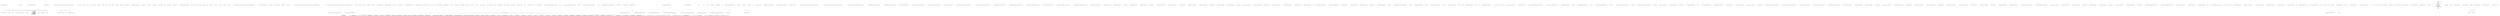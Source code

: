 digraph  {
n110 [label="QuantConnect.Data.SubscriptionDataConfig", span=""];
n0 [cluster="QuantConnect.Data.SubscriptionDataConfig.SubscriptionDataConfig(System.Type, QuantConnect.Symbol, QuantConnect.Resolution, DateTimeZone, DateTimeZone, bool, bool, bool, bool, QuantConnect.TickType?, bool, QuantConnect.DataNormalizationMode)", label="Entry QuantConnect.Data.SubscriptionDataConfig.SubscriptionDataConfig(System.Type, QuantConnect.Symbol, QuantConnect.Resolution, DateTimeZone, DateTimeZone, bool, bool, bool, bool, QuantConnect.TickType?, bool, QuantConnect.DataNormalizationMode)", span="157-157"];
n1 [cluster="QuantConnect.Data.SubscriptionDataConfig.SubscriptionDataConfig(System.Type, QuantConnect.Symbol, QuantConnect.Resolution, DateTimeZone, DateTimeZone, bool, bool, bool, bool, QuantConnect.TickType?, bool, QuantConnect.DataNormalizationMode)", label="objectType == null", span="170-170"];
n3 [cluster="QuantConnect.Data.SubscriptionDataConfig.SubscriptionDataConfig(System.Type, QuantConnect.Symbol, QuantConnect.Resolution, DateTimeZone, DateTimeZone, bool, bool, bool, bool, QuantConnect.TickType?, bool, QuantConnect.DataNormalizationMode)", label="symbol == null", span="171-171"];
n5 [cluster="QuantConnect.Data.SubscriptionDataConfig.SubscriptionDataConfig(System.Type, QuantConnect.Symbol, QuantConnect.Resolution, DateTimeZone, DateTimeZone, bool, bool, bool, bool, QuantConnect.TickType?, bool, QuantConnect.DataNormalizationMode)", label="dataTimeZone == null", span="172-172"];
n7 [cluster="QuantConnect.Data.SubscriptionDataConfig.SubscriptionDataConfig(System.Type, QuantConnect.Symbol, QuantConnect.Resolution, DateTimeZone, DateTimeZone, bool, bool, bool, bool, QuantConnect.TickType?, bool, QuantConnect.DataNormalizationMode)", label="exchangeTimeZone == null", span="173-173"];
n9 [cluster="QuantConnect.Data.SubscriptionDataConfig.SubscriptionDataConfig(System.Type, QuantConnect.Symbol, QuantConnect.Resolution, DateTimeZone, DateTimeZone, bool, bool, bool, bool, QuantConnect.TickType?, bool, QuantConnect.DataNormalizationMode)", label="Type = objectType", span="175-175"];
n10 [cluster="QuantConnect.Data.SubscriptionDataConfig.SubscriptionDataConfig(System.Type, QuantConnect.Symbol, QuantConnect.Resolution, DateTimeZone, DateTimeZone, bool, bool, bool, bool, QuantConnect.TickType?, bool, QuantConnect.DataNormalizationMode)", label="SecurityType = symbol.ID.SecurityType", span="176-176"];
n11 [cluster="QuantConnect.Data.SubscriptionDataConfig.SubscriptionDataConfig(System.Type, QuantConnect.Symbol, QuantConnect.Resolution, DateTimeZone, DateTimeZone, bool, bool, bool, bool, QuantConnect.TickType?, bool, QuantConnect.DataNormalizationMode)", label="Resolution = resolution", span="177-177"];
n12 [cluster="QuantConnect.Data.SubscriptionDataConfig.SubscriptionDataConfig(System.Type, QuantConnect.Symbol, QuantConnect.Resolution, DateTimeZone, DateTimeZone, bool, bool, bool, bool, QuantConnect.TickType?, bool, QuantConnect.DataNormalizationMode)", label="_sid = symbol.ID", span="178-178"];
n13 [cluster="QuantConnect.Data.SubscriptionDataConfig.SubscriptionDataConfig(System.Type, QuantConnect.Symbol, QuantConnect.Resolution, DateTimeZone, DateTimeZone, bool, bool, bool, bool, QuantConnect.TickType?, bool, QuantConnect.DataNormalizationMode)", label="Symbol = symbol", span="179-179"];
n14 [cluster="QuantConnect.Data.SubscriptionDataConfig.SubscriptionDataConfig(System.Type, QuantConnect.Symbol, QuantConnect.Resolution, DateTimeZone, DateTimeZone, bool, bool, bool, bool, QuantConnect.TickType?, bool, QuantConnect.DataNormalizationMode)", label="FillDataForward = fillForward", span="180-180"];
n15 [cluster="QuantConnect.Data.SubscriptionDataConfig.SubscriptionDataConfig(System.Type, QuantConnect.Symbol, QuantConnect.Resolution, DateTimeZone, DateTimeZone, bool, bool, bool, bool, QuantConnect.TickType?, bool, QuantConnect.DataNormalizationMode)", label="ExtendedMarketHours = extendedHours", span="181-181"];
n17 [cluster="QuantConnect.Data.SubscriptionDataConfig.SubscriptionDataConfig(System.Type, QuantConnect.Symbol, QuantConnect.Resolution, DateTimeZone, DateTimeZone, bool, bool, bool, bool, QuantConnect.TickType?, bool, QuantConnect.DataNormalizationMode)", label="IsInternalFeed = isInternalFeed", span="183-183"];
n18 [cluster="QuantConnect.Data.SubscriptionDataConfig.SubscriptionDataConfig(System.Type, QuantConnect.Symbol, QuantConnect.Resolution, DateTimeZone, DateTimeZone, bool, bool, bool, bool, QuantConnect.TickType?, bool, QuantConnect.DataNormalizationMode)", label="IsCustomData = isCustom", span="184-184"];
n19 [cluster="QuantConnect.Data.SubscriptionDataConfig.SubscriptionDataConfig(System.Type, QuantConnect.Symbol, QuantConnect.Resolution, DateTimeZone, DateTimeZone, bool, bool, bool, bool, QuantConnect.TickType?, bool, QuantConnect.DataNormalizationMode)", label="Market = symbol.ID.Market", span="185-185"];
n20 [cluster="QuantConnect.Data.SubscriptionDataConfig.SubscriptionDataConfig(System.Type, QuantConnect.Symbol, QuantConnect.Resolution, DateTimeZone, DateTimeZone, bool, bool, bool, bool, QuantConnect.TickType?, bool, QuantConnect.DataNormalizationMode)", label="DataTimeZone = dataTimeZone", span="186-186"];
n21 [cluster="QuantConnect.Data.SubscriptionDataConfig.SubscriptionDataConfig(System.Type, QuantConnect.Symbol, QuantConnect.Resolution, DateTimeZone, DateTimeZone, bool, bool, bool, bool, QuantConnect.TickType?, bool, QuantConnect.DataNormalizationMode)", label="ExchangeTimeZone = exchangeTimeZone", span="187-187"];
n22 [cluster="QuantConnect.Data.SubscriptionDataConfig.SubscriptionDataConfig(System.Type, QuantConnect.Symbol, QuantConnect.Resolution, DateTimeZone, DateTimeZone, bool, bool, bool, bool, QuantConnect.TickType?, bool, QuantConnect.DataNormalizationMode)", label="IsFilteredSubscription = isFilteredSubscription", span="188-188"];
n24 [cluster="QuantConnect.Data.SubscriptionDataConfig.SubscriptionDataConfig(System.Type, QuantConnect.Symbol, QuantConnect.Resolution, DateTimeZone, DateTimeZone, bool, bool, bool, bool, QuantConnect.TickType?, bool, QuantConnect.DataNormalizationMode)", label="DataNormalizationMode = dataNormalizationMode", span="190-190"];
n25 [cluster="QuantConnect.Data.SubscriptionDataConfig.SubscriptionDataConfig(System.Type, QuantConnect.Symbol, QuantConnect.Resolution, DateTimeZone, DateTimeZone, bool, bool, bool, bool, QuantConnect.TickType?, bool, QuantConnect.DataNormalizationMode)", label="TickType = tickType ?? LeanData.GetCommonTickTypeForCommonDataTypes(objectType, SecurityType)", span="192-192"];
n26 [cluster="QuantConnect.Data.SubscriptionDataConfig.SubscriptionDataConfig(System.Type, QuantConnect.Symbol, QuantConnect.Resolution, DateTimeZone, DateTimeZone, bool, bool, bool, bool, QuantConnect.TickType?, bool, QuantConnect.DataNormalizationMode)", label=resolution, span="194-194"];
n38 [cluster="QuantConnect.Data.SubscriptionDataConfig.SubscriptionDataConfig(System.Type, QuantConnect.Symbol, QuantConnect.Resolution, DateTimeZone, DateTimeZone, bool, bool, bool, bool, QuantConnect.TickType?, bool, QuantConnect.DataNormalizationMode)", label="throw new InvalidEnumArgumentException(''Unexpected Resolution: '' + resolution);", span="214-214"];
n2 [cluster="QuantConnect.Data.SubscriptionDataConfig.SubscriptionDataConfig(System.Type, QuantConnect.Symbol, QuantConnect.Resolution, DateTimeZone, DateTimeZone, bool, bool, bool, bool, QuantConnect.TickType?, bool, QuantConnect.DataNormalizationMode)", label="throw new ArgumentNullException(''objectType'');", span="170-170"];
n4 [cluster="QuantConnect.Data.SubscriptionDataConfig.SubscriptionDataConfig(System.Type, QuantConnect.Symbol, QuantConnect.Resolution, DateTimeZone, DateTimeZone, bool, bool, bool, bool, QuantConnect.TickType?, bool, QuantConnect.DataNormalizationMode)", label="throw new ArgumentNullException(''symbol'');", span="171-171"];
n6 [cluster="QuantConnect.Data.SubscriptionDataConfig.SubscriptionDataConfig(System.Type, QuantConnect.Symbol, QuantConnect.Resolution, DateTimeZone, DateTimeZone, bool, bool, bool, bool, QuantConnect.TickType?, bool, QuantConnect.DataNormalizationMode)", label="throw new ArgumentNullException(''dataTimeZone'');", span="172-172"];
n8 [cluster="QuantConnect.Data.SubscriptionDataConfig.SubscriptionDataConfig(System.Type, QuantConnect.Symbol, QuantConnect.Resolution, DateTimeZone, DateTimeZone, bool, bool, bool, bool, QuantConnect.TickType?, bool, QuantConnect.DataNormalizationMode)", label="throw new ArgumentNullException(''exchangeTimeZone'');", span="173-173"];
n16 [cluster="QuantConnect.Data.SubscriptionDataConfig.SubscriptionDataConfig(System.Type, QuantConnect.Symbol, QuantConnect.Resolution, DateTimeZone, DateTimeZone, bool, bool, bool, bool, QuantConnect.TickType?, bool, QuantConnect.DataNormalizationMode)", label="PriceScaleFactor = 1", span="182-182"];
n23 [cluster="QuantConnect.Data.SubscriptionDataConfig.SubscriptionDataConfig(System.Type, QuantConnect.Symbol, QuantConnect.Resolution, DateTimeZone, DateTimeZone, bool, bool, bool, bool, QuantConnect.TickType?, bool, QuantConnect.DataNormalizationMode)", label="Consolidators = new HashSet<IDataConsolidator>()", span="189-189"];
n41 [cluster="System.Collections.Generic.HashSet<T>.HashSet()", label="Entry System.Collections.Generic.HashSet<T>.HashSet()", span="0-0"];
n42 [cluster="QuantConnect.Util.LeanData.GetCommonTickTypeForCommonDataTypes(System.Type, QuantConnect.SecurityType)", label="Entry QuantConnect.Util.LeanData.GetCommonTickTypeForCommonDataTypes(System.Type, QuantConnect.SecurityType)", span="681-681"];
n27 [cluster="QuantConnect.Data.SubscriptionDataConfig.SubscriptionDataConfig(System.Type, QuantConnect.Symbol, QuantConnect.Resolution, DateTimeZone, DateTimeZone, bool, bool, bool, bool, QuantConnect.TickType?, bool, QuantConnect.DataNormalizationMode)", label="Resolution.Tick", span="196-196"];
n30 [cluster="QuantConnect.Data.SubscriptionDataConfig.SubscriptionDataConfig(System.Type, QuantConnect.Symbol, QuantConnect.Resolution, DateTimeZone, DateTimeZone, bool, bool, bool, bool, QuantConnect.TickType?, bool, QuantConnect.DataNormalizationMode)", label="Resolution.Second", span="201-201"];
n32 [cluster="QuantConnect.Data.SubscriptionDataConfig.SubscriptionDataConfig(System.Type, QuantConnect.Symbol, QuantConnect.Resolution, DateTimeZone, DateTimeZone, bool, bool, bool, bool, QuantConnect.TickType?, bool, QuantConnect.DataNormalizationMode)", label="Resolution.Minute", span="204-204"];
n34 [cluster="QuantConnect.Data.SubscriptionDataConfig.SubscriptionDataConfig(System.Type, QuantConnect.Symbol, QuantConnect.Resolution, DateTimeZone, DateTimeZone, bool, bool, bool, bool, QuantConnect.TickType?, bool, QuantConnect.DataNormalizationMode)", label="Resolution.Hour", span="207-207"];
n36 [cluster="QuantConnect.Data.SubscriptionDataConfig.SubscriptionDataConfig(System.Type, QuantConnect.Symbol, QuantConnect.Resolution, DateTimeZone, DateTimeZone, bool, bool, bool, bool, QuantConnect.TickType?, bool, QuantConnect.DataNormalizationMode)", label="Resolution.Daily", span="210-210"];
n28 [cluster="QuantConnect.Data.SubscriptionDataConfig.SubscriptionDataConfig(System.Type, QuantConnect.Symbol, QuantConnect.Resolution, DateTimeZone, DateTimeZone, bool, bool, bool, bool, QuantConnect.TickType?, bool, QuantConnect.DataNormalizationMode)", label="Increment = TimeSpan.FromSeconds(0)", span="198-198"];
n29 [cluster="QuantConnect.Data.SubscriptionDataConfig.SubscriptionDataConfig(System.Type, QuantConnect.Symbol, QuantConnect.Resolution, DateTimeZone, DateTimeZone, bool, bool, bool, bool, QuantConnect.TickType?, bool, QuantConnect.DataNormalizationMode)", label="FillDataForward = false", span="199-199"];
n43 [cluster="System.TimeSpan.FromSeconds(double)", label="Entry System.TimeSpan.FromSeconds(double)", span="0-0"];
n31 [cluster="QuantConnect.Data.SubscriptionDataConfig.SubscriptionDataConfig(System.Type, QuantConnect.Symbol, QuantConnect.Resolution, DateTimeZone, DateTimeZone, bool, bool, bool, bool, QuantConnect.TickType?, bool, QuantConnect.DataNormalizationMode)", label="Increment = TimeSpan.FromSeconds(1)", span="202-202"];
n33 [cluster="QuantConnect.Data.SubscriptionDataConfig.SubscriptionDataConfig(System.Type, QuantConnect.Symbol, QuantConnect.Resolution, DateTimeZone, DateTimeZone, bool, bool, bool, bool, QuantConnect.TickType?, bool, QuantConnect.DataNormalizationMode)", label="Increment = TimeSpan.FromMinutes(1)", span="205-205"];
n35 [cluster="QuantConnect.Data.SubscriptionDataConfig.SubscriptionDataConfig(System.Type, QuantConnect.Symbol, QuantConnect.Resolution, DateTimeZone, DateTimeZone, bool, bool, bool, bool, QuantConnect.TickType?, bool, QuantConnect.DataNormalizationMode)", label="Increment = TimeSpan.FromHours(1)", span="208-208"];
n37 [cluster="QuantConnect.Data.SubscriptionDataConfig.SubscriptionDataConfig(System.Type, QuantConnect.Symbol, QuantConnect.Resolution, DateTimeZone, DateTimeZone, bool, bool, bool, bool, QuantConnect.TickType?, bool, QuantConnect.DataNormalizationMode)", label="Increment = TimeSpan.FromDays(1)", span="211-211"];
n39 [cluster="QuantConnect.Data.SubscriptionDataConfig.SubscriptionDataConfig(System.Type, QuantConnect.Symbol, QuantConnect.Resolution, DateTimeZone, DateTimeZone, bool, bool, bool, bool, QuantConnect.TickType?, bool, QuantConnect.DataNormalizationMode)", label="Exit QuantConnect.Data.SubscriptionDataConfig.SubscriptionDataConfig(System.Type, QuantConnect.Symbol, QuantConnect.Resolution, DateTimeZone, DateTimeZone, bool, bool, bool, bool, QuantConnect.TickType?, bool, QuantConnect.DataNormalizationMode)", span="157-157"];
n47 [cluster="System.ComponentModel.InvalidEnumArgumentException.InvalidEnumArgumentException(string)", label="Entry System.ComponentModel.InvalidEnumArgumentException.InvalidEnumArgumentException(string)", span="0-0"];
n45 [cluster="System.TimeSpan.FromHours(double)", label="Entry System.TimeSpan.FromHours(double)", span="0-0"];
n40 [cluster="System.ArgumentNullException.ArgumentNullException(string)", label="Entry System.ArgumentNullException.ArgumentNullException(string)", span="0-0"];
n46 [cluster="System.TimeSpan.FromDays(double)", label="Entry System.TimeSpan.FromDays(double)", span="0-0"];
n44 [cluster="System.TimeSpan.FromMinutes(double)", label="Entry System.TimeSpan.FromMinutes(double)", span="0-0"];
n48 [cluster="QuantConnect.Data.SubscriptionDataConfig.SubscriptionDataConfig(QuantConnect.Data.SubscriptionDataConfig, System.Type, QuantConnect.Symbol, QuantConnect.Resolution?, DateTimeZone, DateTimeZone, bool?, bool?, bool?, bool?, QuantConnect.TickType?, bool?, QuantConnect.DataNormalizationMode?)", label="Entry QuantConnect.Data.SubscriptionDataConfig.SubscriptionDataConfig(QuantConnect.Data.SubscriptionDataConfig, System.Type, QuantConnect.Symbol, QuantConnect.Resolution?, DateTimeZone, DateTimeZone, bool?, bool?, bool?, bool?, QuantConnect.TickType?, bool?, QuantConnect.DataNormalizationMode?)", span="236-236"];
n49 [cluster="QuantConnect.Data.SubscriptionDataConfig.SubscriptionDataConfig(QuantConnect.Data.SubscriptionDataConfig, System.Type, QuantConnect.Symbol, QuantConnect.Resolution?, DateTimeZone, DateTimeZone, bool?, bool?, bool?, bool?, QuantConnect.TickType?, bool?, QuantConnect.DataNormalizationMode?)", label="Exit QuantConnect.Data.SubscriptionDataConfig.SubscriptionDataConfig(QuantConnect.Data.SubscriptionDataConfig, System.Type, QuantConnect.Symbol, QuantConnect.Resolution?, DateTimeZone, DateTimeZone, bool?, bool?, bool?, bool?, QuantConnect.TickType?, bool?, QuantConnect.DataNormalizationMode?)", span="236-236"];
n50 [cluster="QuantConnect.Data.SubscriptionDataConfig.GetNormalizedPrice(decimal)", label="Entry QuantConnect.Data.SubscriptionDataConfig.GetNormalizedPrice(decimal)", span="270-270"];
n51 [cluster="QuantConnect.Data.SubscriptionDataConfig.GetNormalizedPrice(decimal)", label=DataNormalizationMode, span="272-272"];
n53 [cluster="QuantConnect.Data.SubscriptionDataConfig.GetNormalizedPrice(decimal)", label="return price;", span="275-275"];
n56 [cluster="QuantConnect.Data.SubscriptionDataConfig.GetNormalizedPrice(decimal)", label="return price*PriceScaleFactor;", span="280-280"];
n58 [cluster="QuantConnect.Data.SubscriptionDataConfig.GetNormalizedPrice(decimal)", label="return (price*PriceScaleFactor) + SumOfDividends;", span="283-283"];
n52 [cluster="QuantConnect.Data.SubscriptionDataConfig.GetNormalizedPrice(decimal)", label="DataNormalizationMode.Raw", span="274-274"];
n54 [cluster="QuantConnect.Data.SubscriptionDataConfig.GetNormalizedPrice(decimal)", label="DataNormalizationMode.Adjusted", span="278-278"];
n57 [cluster="QuantConnect.Data.SubscriptionDataConfig.GetNormalizedPrice(decimal)", label="DataNormalizationMode.TotalReturn", span="282-282"];
n59 [cluster="QuantConnect.Data.SubscriptionDataConfig.GetNormalizedPrice(decimal)", label="throw new ArgumentOutOfRangeException();", span="286-286"];
n55 [cluster="QuantConnect.Data.SubscriptionDataConfig.GetNormalizedPrice(decimal)", label="DataNormalizationMode.SplitAdjusted", span="279-279"];
n60 [cluster="QuantConnect.Data.SubscriptionDataConfig.GetNormalizedPrice(decimal)", label="Exit QuantConnect.Data.SubscriptionDataConfig.GetNormalizedPrice(decimal)", span="270-270"];
n61 [cluster="System.ArgumentOutOfRangeException.ArgumentOutOfRangeException()", label="Entry System.ArgumentOutOfRangeException.ArgumentOutOfRangeException()", span="0-0"];
n62 [cluster="QuantConnect.Data.SubscriptionDataConfig.Equals(QuantConnect.Data.SubscriptionDataConfig)", label="Entry QuantConnect.Data.SubscriptionDataConfig.Equals(QuantConnect.Data.SubscriptionDataConfig)", span="297-297"];
n63 [cluster="QuantConnect.Data.SubscriptionDataConfig.Equals(QuantConnect.Data.SubscriptionDataConfig)", label="ReferenceEquals(null, other)", span="299-299"];
n65 [cluster="QuantConnect.Data.SubscriptionDataConfig.Equals(QuantConnect.Data.SubscriptionDataConfig)", label="ReferenceEquals(this, other)", span="300-300"];
n67 [cluster="QuantConnect.Data.SubscriptionDataConfig.Equals(QuantConnect.Data.SubscriptionDataConfig)", label="return _sid.Equals(other._sid) && Type == other.Type \r\n                && TickType == other.TickType \r\n                && Resolution == other.Resolution\r\n                && FillDataForward == other.FillDataForward \r\n                && ExtendedMarketHours == other.ExtendedMarketHours \r\n                && IsInternalFeed == other.IsInternalFeed\r\n                && IsCustomData == other.IsCustomData \r\n                && DataTimeZone.Equals(other.DataTimeZone) \r\n                && ExchangeTimeZone.Equals(other.ExchangeTimeZone)\r\n                && IsFilteredSubscription == other.IsFilteredSubscription;", span="301-310"];
n64 [cluster="QuantConnect.Data.SubscriptionDataConfig.Equals(QuantConnect.Data.SubscriptionDataConfig)", label="return false;", span="299-299"];
n69 [cluster="object.ReferenceEquals(object, object)", label="Entry object.ReferenceEquals(object, object)", span="0-0"];
n66 [cluster="QuantConnect.Data.SubscriptionDataConfig.Equals(QuantConnect.Data.SubscriptionDataConfig)", label="return true;", span="300-300"];
n68 [cluster="QuantConnect.Data.SubscriptionDataConfig.Equals(QuantConnect.Data.SubscriptionDataConfig)", label="Exit QuantConnect.Data.SubscriptionDataConfig.Equals(QuantConnect.Data.SubscriptionDataConfig)", span="297-297"];
n70 [cluster="QuantConnect.SecurityIdentifier.Equals(QuantConnect.SecurityIdentifier)", label="Entry QuantConnect.SecurityIdentifier.Equals(QuantConnect.SecurityIdentifier)", span="657-657"];
n71 [cluster="Unk.Equals", label="Entry Unk.Equals", span=""];
n72 [cluster="QuantConnect.Data.SubscriptionDataConfig.Equals(object)", label="Entry QuantConnect.Data.SubscriptionDataConfig.Equals(object)", span="320-320"];
n73 [cluster="QuantConnect.Data.SubscriptionDataConfig.Equals(object)", label="ReferenceEquals(null, obj)", span="322-322"];
n75 [cluster="QuantConnect.Data.SubscriptionDataConfig.Equals(object)", label="ReferenceEquals(this, obj)", span="323-323"];
n77 [cluster="QuantConnect.Data.SubscriptionDataConfig.Equals(object)", label="obj.GetType() != GetType()", span="324-324"];
n79 [cluster="QuantConnect.Data.SubscriptionDataConfig.Equals(object)", label="return Equals((SubscriptionDataConfig) obj);", span="325-325"];
n74 [cluster="QuantConnect.Data.SubscriptionDataConfig.Equals(object)", label="return false;", span="322-322"];
n76 [cluster="QuantConnect.Data.SubscriptionDataConfig.Equals(object)", label="return true;", span="323-323"];
n78 [cluster="QuantConnect.Data.SubscriptionDataConfig.Equals(object)", label="return false;", span="324-324"];
n81 [cluster="object.GetType()", label="Entry object.GetType()", span="0-0"];
n80 [cluster="QuantConnect.Data.SubscriptionDataConfig.Equals(object)", label="Exit QuantConnect.Data.SubscriptionDataConfig.Equals(object)", span="320-320"];
n82 [cluster="QuantConnect.Data.SubscriptionDataConfig.GetHashCode()", label="Entry QuantConnect.Data.SubscriptionDataConfig.GetHashCode()", span="334-334"];
n83 [cluster="QuantConnect.Data.SubscriptionDataConfig.GetHashCode()", label="var hashCode = _sid.GetHashCode()", span="338-338"];
n84 [cluster="QuantConnect.Data.SubscriptionDataConfig.GetHashCode()", label="hashCode = (hashCode*397) ^ Type.GetHashCode()", span="339-339"];
n96 [cluster="QuantConnect.SecurityIdentifier.GetHashCode()", label="Entry QuantConnect.SecurityIdentifier.GetHashCode()", span="685-685"];
n85 [cluster="QuantConnect.Data.SubscriptionDataConfig.GetHashCode()", label="hashCode = (hashCode*397) ^ (int) TickType", span="340-340"];
n97 [cluster="System.Type.GetHashCode()", label="Entry System.Type.GetHashCode()", span="0-0"];
n86 [cluster="QuantConnect.Data.SubscriptionDataConfig.GetHashCode()", label="hashCode = (hashCode*397) ^ (int) Resolution", span="341-341"];
n87 [cluster="QuantConnect.Data.SubscriptionDataConfig.GetHashCode()", label="hashCode = (hashCode*397) ^ FillDataForward.GetHashCode()", span="342-342"];
n88 [cluster="QuantConnect.Data.SubscriptionDataConfig.GetHashCode()", label="hashCode = (hashCode*397) ^ ExtendedMarketHours.GetHashCode()", span="343-343"];
n98 [cluster="bool.GetHashCode()", label="Entry bool.GetHashCode()", span="0-0"];
n89 [cluster="QuantConnect.Data.SubscriptionDataConfig.GetHashCode()", label="hashCode = (hashCode*397) ^ IsInternalFeed.GetHashCode()", span="344-344"];
n90 [cluster="QuantConnect.Data.SubscriptionDataConfig.GetHashCode()", label="hashCode = (hashCode*397) ^ IsCustomData.GetHashCode()", span="345-345"];
n91 [cluster="QuantConnect.Data.SubscriptionDataConfig.GetHashCode()", label="hashCode = (hashCode*397) ^ DataTimeZone.GetHashCode()", span="346-346"];
n92 [cluster="QuantConnect.Data.SubscriptionDataConfig.GetHashCode()", label="hashCode = (hashCode*397) ^ ExchangeTimeZone.GetHashCode()", span="347-347"];
n99 [cluster="Unk.GetHashCode", label="Entry Unk.GetHashCode", span=""];
n93 [cluster="QuantConnect.Data.SubscriptionDataConfig.GetHashCode()", label="hashCode = (hashCode*397) ^ IsFilteredSubscription.GetHashCode()", span="348-348"];
n94 [cluster="QuantConnect.Data.SubscriptionDataConfig.GetHashCode()", label="return hashCode;", span="349-349"];
n95 [cluster="QuantConnect.Data.SubscriptionDataConfig.GetHashCode()", label="Exit QuantConnect.Data.SubscriptionDataConfig.GetHashCode()", span="334-334"];
n100 [cluster="QuantConnect.Data.SubscriptionDataConfig.operator ==(QuantConnect.Data.SubscriptionDataConfig, QuantConnect.Data.SubscriptionDataConfig)", label="Entry QuantConnect.Data.SubscriptionDataConfig.operator ==(QuantConnect.Data.SubscriptionDataConfig, QuantConnect.Data.SubscriptionDataConfig)", span="356-356"];
n101 [cluster="QuantConnect.Data.SubscriptionDataConfig.operator ==(QuantConnect.Data.SubscriptionDataConfig, QuantConnect.Data.SubscriptionDataConfig)", label="return Equals(left, right);", span="358-358"];
n102 [cluster="QuantConnect.Data.SubscriptionDataConfig.operator ==(QuantConnect.Data.SubscriptionDataConfig, QuantConnect.Data.SubscriptionDataConfig)", label="Exit QuantConnect.Data.SubscriptionDataConfig.operator ==(QuantConnect.Data.SubscriptionDataConfig, QuantConnect.Data.SubscriptionDataConfig)", span="356-356"];
n103 [cluster="object.Equals(object, object)", label="Entry object.Equals(object, object)", span="0-0"];
n104 [cluster="QuantConnect.Data.SubscriptionDataConfig.operator !=(QuantConnect.Data.SubscriptionDataConfig, QuantConnect.Data.SubscriptionDataConfig)", label="Entry QuantConnect.Data.SubscriptionDataConfig.operator !=(QuantConnect.Data.SubscriptionDataConfig, QuantConnect.Data.SubscriptionDataConfig)", span="364-364"];
n105 [cluster="QuantConnect.Data.SubscriptionDataConfig.operator !=(QuantConnect.Data.SubscriptionDataConfig, QuantConnect.Data.SubscriptionDataConfig)", label="return !Equals(left, right);", span="366-366"];
n106 [cluster="QuantConnect.Data.SubscriptionDataConfig.operator !=(QuantConnect.Data.SubscriptionDataConfig, QuantConnect.Data.SubscriptionDataConfig)", label="Exit QuantConnect.Data.SubscriptionDataConfig.operator !=(QuantConnect.Data.SubscriptionDataConfig, QuantConnect.Data.SubscriptionDataConfig)", span="364-364"];
n107 [cluster="QuantConnect.Data.SubscriptionDataConfig.ToString()", label="Entry QuantConnect.Data.SubscriptionDataConfig.ToString()", span="376-376"];
n108 [cluster="QuantConnect.Data.SubscriptionDataConfig.ToString()", label="return Symbol.Value + '','' + MappedSymbol + '','' + Resolution + '','' + Type.Name + '','' + TickType;", span="378-378"];
n109 [cluster="QuantConnect.Data.SubscriptionDataConfig.ToString()", label="Exit QuantConnect.Data.SubscriptionDataConfig.ToString()", span="376-376"];
d116 [cluster="QuantConnect.AlgorithmFactory.Python.Wrappers.AlgorithmPythonWrapper.OnData(QuantConnect.Data.Slice)", color=green, community=0, label="_algorithm.OnData(SubscriptionManager.HasCustomData ? new PythonSlice(slice) : slice)", prediction=0, span="708-708"];
d273 [label="QuantConnect.AlgorithmFactory.Python.Wrappers.AlgorithmPythonWrapper", span=""];
d114 [cluster="QuantConnect.AlgorithmFactory.Python.Wrappers.AlgorithmPythonWrapper.OnData(QuantConnect.Data.Slice)", label="Entry QuantConnect.AlgorithmFactory.Python.Wrappers.AlgorithmPythonWrapper.OnData(QuantConnect.Data.Slice)", span="704-704"];
d115 [cluster="QuantConnect.AlgorithmFactory.Python.Wrappers.AlgorithmPythonWrapper.OnData(QuantConnect.Data.Slice)", label="Py.GIL()", span="706-706"];
d117 [cluster="QuantConnect.AlgorithmFactory.Python.Wrappers.AlgorithmPythonWrapper.OnData(QuantConnect.Data.Slice)", label="Exit QuantConnect.AlgorithmFactory.Python.Wrappers.AlgorithmPythonWrapper.OnData(QuantConnect.Data.Slice)", span="704-704"];
d118 [cluster="QuantConnect.Python.PythonSlice.PythonSlice(QuantConnect.Data.Slice)", label="Entry QuantConnect.Python.PythonSlice.PythonSlice(QuantConnect.Data.Slice)", span="57-57"];
d119 [cluster="Unk.OnData", label="Entry Unk.OnData", span=""];
d1 [cluster="QuantConnect.AlgorithmFactory.Python.Wrappers.AlgorithmPythonWrapper.AlgorithmPythonWrapper(PyObject)", label="_algorithm = null", span="52-52"];
d10 [cluster="QuantConnect.AlgorithmFactory.Python.Wrappers.AlgorithmPythonWrapper.AlgorithmPythonWrapper(PyObject)", label="_algorithm = attr.Invoke()", span="73-73"];
d11 [cluster="QuantConnect.AlgorithmFactory.Python.Wrappers.AlgorithmPythonWrapper.AlgorithmPythonWrapper(PyObject)", label="_baseAlgorithm = (QCAlgorithm)_algorithm", span="76-76"];
d12 [cluster="QuantConnect.AlgorithmFactory.Python.Wrappers.AlgorithmPythonWrapper.AlgorithmPythonWrapper(PyObject)", label="_baseAlgorithm.AlphasGenerated += AlphasGenerated", span="80-80"];
d13 [cluster="QuantConnect.AlgorithmFactory.Python.Wrappers.AlgorithmPythonWrapper.AlgorithmPythonWrapper(PyObject)", label="_baseAlgorithm.SetPandasConverter()", span="83-83"];
d31 [cluster="QuantConnect.AlgorithmFactory.Python.Wrappers.AlgorithmPythonWrapper.SetStatus(QuantConnect.AlgorithmStatus)", label="_baseAlgorithm.SetStatus(status)", span="416-416"];
d35 [cluster="QuantConnect.AlgorithmFactory.Python.Wrappers.AlgorithmPythonWrapper.SetAvailableDataTypes(System.Collections.Generic.Dictionary<QuantConnect.SecurityType, System.Collections.Generic.List<QuantConnect.TickType>>)", label="_baseAlgorithm.SetAvailableDataTypes(availableDataTypes)", span="425-425"];
d39 [cluster="QuantConnect.AlgorithmFactory.Python.Wrappers.AlgorithmPythonWrapper.SetOptionChainProvider(QuantConnect.Interfaces.IOptionChainProvider)", label="_baseAlgorithm.SetOptionChainProvider(optionChainProvider)", span="434-434"];
d43 [cluster="QuantConnect.AlgorithmFactory.Python.Wrappers.AlgorithmPythonWrapper.SetFutureChainProvider(QuantConnect.Interfaces.IFutureChainProvider)", label="_baseAlgorithm.SetFutureChainProvider(futureChainProvider)", span="443-443"];
d47 [cluster="QuantConnect.AlgorithmFactory.Python.Wrappers.AlgorithmPythonWrapper.AddSecurity(QuantConnect.SecurityType, string, QuantConnect.Resolution, string, bool, decimal, bool)", label="return _baseAlgorithm.AddSecurity(securityType, symbol, resolution, market, fillDataForward, leverage, extendedMarketHours);", span="542-542"];
d51 [cluster="QuantConnect.AlgorithmFactory.Python.Wrappers.AlgorithmPythonWrapper.AddFutureContract(QuantConnect.Symbol, QuantConnect.Resolution, bool, decimal)", label="return _baseAlgorithm.AddFutureContract(symbol, resolution, fillDataForward, leverage);", span="555-555"];
d55 [cluster="QuantConnect.AlgorithmFactory.Python.Wrappers.AlgorithmPythonWrapper.AddOptionContract(QuantConnect.Symbol, QuantConnect.Resolution, bool, decimal)", label="return _baseAlgorithm.AddOptionContract(symbol, resolution, fillDataForward, leverage);", span="568-568"];
d59 [cluster="QuantConnect.AlgorithmFactory.Python.Wrappers.AlgorithmPythonWrapper.Debug(string)", label="_baseAlgorithm.Debug(message)", span="577-577"];
d63 [cluster="QuantConnect.AlgorithmFactory.Python.Wrappers.AlgorithmPythonWrapper.Error(string)", label="_baseAlgorithm.Error(message)", span="586-586"];
d67 [cluster="QuantConnect.AlgorithmFactory.Python.Wrappers.AlgorithmPythonWrapper.AddChart(QuantConnect.Chart)", label="_baseAlgorithm.AddChart(chart)", span="595-595"];
d71 [cluster="QuantConnect.AlgorithmFactory.Python.Wrappers.AlgorithmPythonWrapper.GetChartUpdates(bool)", label="return _baseAlgorithm.GetChartUpdates(clearChartData);", span="605-605"];
d75 [cluster="QuantConnect.AlgorithmFactory.Python.Wrappers.AlgorithmPythonWrapper.GetLocked()", label="return _baseAlgorithm.GetLocked();", span="613-613"];
d79 [cluster="QuantConnect.AlgorithmFactory.Python.Wrappers.AlgorithmPythonWrapper.GetParameter(string)", label="return _baseAlgorithm.GetParameter(name);", span="624-624"];
d83 [cluster="QuantConnect.AlgorithmFactory.Python.Wrappers.AlgorithmPythonWrapper.GetWarmupHistoryRequests()", label="return _baseAlgorithm.GetWarmupHistoryRequests();", span="633-633"];
d88 [cluster="QuantConnect.AlgorithmFactory.Python.Wrappers.AlgorithmPythonWrapper.Initialize()", label="_algorithm.Initialize()", span="643-643"];
d92 [cluster="QuantConnect.AlgorithmFactory.Python.Wrappers.AlgorithmPythonWrapper.Liquidate(QuantConnect.Symbol, string)", label="return _baseAlgorithm.Liquidate(symbolToLiquidate, tag);", span="655-655"];
d96 [cluster="QuantConnect.AlgorithmFactory.Python.Wrappers.AlgorithmPythonWrapper.Log(string)", label="_baseAlgorithm.Log(message)", span="664-664"];
d101 [cluster="QuantConnect.AlgorithmFactory.Python.Wrappers.AlgorithmPythonWrapper.OnBrokerageDisconnect()", label="_algorithm.OnBrokerageDisconnect()", span="674-674"];
d106 [cluster="QuantConnect.AlgorithmFactory.Python.Wrappers.AlgorithmPythonWrapper.OnBrokerageMessage(QuantConnect.Brokerages.BrokerageMessageEvent)", label="_algorithm.OnBrokerageMessage(messageEvent)", span="685-685"];
d111 [cluster="QuantConnect.AlgorithmFactory.Python.Wrappers.AlgorithmPythonWrapper.OnBrokerageReconnect()", label="_algorithm.OnBrokerageReconnect()", span="696-696"];
d122 [cluster="QuantConnect.AlgorithmFactory.Python.Wrappers.AlgorithmPythonWrapper.OnFrameworkData(QuantConnect.Data.Slice)", label="_algorithm.OnFrameworkData(slice)", span="720-720"];
d127 [cluster="QuantConnect.AlgorithmFactory.Python.Wrappers.AlgorithmPythonWrapper.OnEndOfAlgorithm()", label="_algorithm.OnEndOfAlgorithm()", span="731-731"];
d132 [cluster="QuantConnect.AlgorithmFactory.Python.Wrappers.AlgorithmPythonWrapper.OnEndOfDay()", label="_algorithm.OnEndOfDay()", span="745-745"];
d141 [cluster="QuantConnect.AlgorithmFactory.Python.Wrappers.AlgorithmPythonWrapper.OnEndOfDay(QuantConnect.Symbol)", label="_algorithm.OnEndOfDay(symbol)", span="773-773"];
d148 [cluster="QuantConnect.AlgorithmFactory.Python.Wrappers.AlgorithmPythonWrapper.OnMarginCall(System.Collections.Generic.List<QuantConnect.Orders.SubmitOrderRequest>)", label="var pyRequests = _algorithm.OnMarginCall(requests) as PyObject", span="797-797"];
d154 [cluster="QuantConnect.AlgorithmFactory.Python.Wrappers.AlgorithmPythonWrapper.OnMarginCall(System.Collections.Generic.List<QuantConnect.Orders.SubmitOrderRequest>)", label="TryConvert(pyRequest, out request)", span="810-810"];
d160 [cluster="QuantConnect.AlgorithmFactory.Python.Wrappers.AlgorithmPythonWrapper.OnMarginCall(System.Collections.Generic.List<QuantConnect.Orders.SubmitOrderRequest>)", label="_baseAlgorithm.OnMarginCall(requests)", span="828-828"];
d172 [cluster="QuantConnect.AlgorithmFactory.Python.Wrappers.AlgorithmPythonWrapper.OnMarginCallWarning()", label="_algorithm.OnMarginCallWarning()", span="845-845"];
d177 [cluster="QuantConnect.AlgorithmFactory.Python.Wrappers.AlgorithmPythonWrapper.OnOrderEvent(QuantConnect.Orders.OrderEvent)", label="_algorithm.OnOrderEvent(newEvent)", span="858-858"];
d182 [cluster="QuantConnect.AlgorithmFactory.Python.Wrappers.AlgorithmPythonWrapper.OnAssignmentOrderEvent(QuantConnect.Orders.OrderEvent)", label="_algorithm.OnAssignmentOrderEvent(assignmentEvent)", span="871-871"];
d187 [cluster="QuantConnect.AlgorithmFactory.Python.Wrappers.AlgorithmPythonWrapper.OnSecuritiesChanged(QuantConnect.Data.UniverseSelection.SecurityChanges)", label="_algorithm.OnSecuritiesChanged(changes)", span="883-883"];
d192 [cluster="QuantConnect.AlgorithmFactory.Python.Wrappers.AlgorithmPythonWrapper.OnFrameworkSecuritiesChanged(QuantConnect.Data.UniverseSelection.SecurityChanges)", label="_algorithm.OnFrameworkSecuritiesChanged(changes)", span="895-895"];
d196 [cluster="QuantConnect.AlgorithmFactory.Python.Wrappers.AlgorithmPythonWrapper.PostInitialize()", label="_baseAlgorithm.PostInitialize()", span="905-905"];
d201 [cluster="QuantConnect.AlgorithmFactory.Python.Wrappers.AlgorithmPythonWrapper.OnWarmupFinished()", label="_algorithm.OnWarmupFinished()", span="915-915"];
d205 [cluster="QuantConnect.AlgorithmFactory.Python.Wrappers.AlgorithmPythonWrapper.RemoveSecurity(QuantConnect.Symbol)", label="return _baseAlgorithm.RemoveSecurity(symbol);", span="926-926"];
d209 [cluster="QuantConnect.AlgorithmFactory.Python.Wrappers.AlgorithmPythonWrapper.SetAlgorithmId(string)", label="_baseAlgorithm.SetAlgorithmId(algorithmId)", span="935-935"];
d213 [cluster="QuantConnect.AlgorithmFactory.Python.Wrappers.AlgorithmPythonWrapper.SetBrokerageMessageHandler(QuantConnect.Brokerages.IBrokerageMessageHandler)", label="_baseAlgorithm.SetBrokerageMessageHandler(handler)", span="947-947"];
d217 [cluster="QuantConnect.AlgorithmFactory.Python.Wrappers.AlgorithmPythonWrapper.SetBrokerageModel(QuantConnect.Brokerages.IBrokerageModel)", label="_baseAlgorithm.SetBrokerageModel(brokerageModel)", span="958-958"];
d221 [cluster="QuantConnect.AlgorithmFactory.Python.Wrappers.AlgorithmPythonWrapper.SetCash(decimal)", label="_baseAlgorithm.SetCash(startingCash)", span="967-967"];
d225 [cluster="QuantConnect.AlgorithmFactory.Python.Wrappers.AlgorithmPythonWrapper.SetCash(string, decimal, decimal)", label="_baseAlgorithm.SetCash(symbol, startingCash, conversionRate)", span="978-978"];
d229 [cluster="QuantConnect.AlgorithmFactory.Python.Wrappers.AlgorithmPythonWrapper.SetDateTime(System.DateTime)", label="_baseAlgorithm.SetDateTime(time)", span="987-987"];
d233 [cluster="QuantConnect.AlgorithmFactory.Python.Wrappers.AlgorithmPythonWrapper.SetRunTimeError(System.Exception)", label="_baseAlgorithm.SetRunTimeError(exception)", span="996-996"];
d237 [cluster="QuantConnect.AlgorithmFactory.Python.Wrappers.AlgorithmPythonWrapper.SetFinishedWarmingUp()", label="_baseAlgorithm.SetFinishedWarmingUp()", span="1004-1004"];
d238 [cluster="QuantConnect.AlgorithmFactory.Python.Wrappers.AlgorithmPythonWrapper.SetFinishedWarmingUp()", label="OnWarmupFinished()", span="1007-1007"];
d242 [cluster="QuantConnect.AlgorithmFactory.Python.Wrappers.AlgorithmPythonWrapper.SetHistoryProvider(QuantConnect.Interfaces.IHistoryProvider)", label="_baseAlgorithm.SetHistoryProvider(historyProvider)", span="1016-1016"];
d246 [cluster="QuantConnect.AlgorithmFactory.Python.Wrappers.AlgorithmPythonWrapper.SetLiveMode(bool)", label="_baseAlgorithm.SetLiveMode(live)", span="1025-1025"];
d250 [cluster="QuantConnect.AlgorithmFactory.Python.Wrappers.AlgorithmPythonWrapper.SetLocked()", label="_baseAlgorithm.SetLocked()", span="1033-1033"];
d254 [cluster="QuantConnect.AlgorithmFactory.Python.Wrappers.AlgorithmPythonWrapper.SetMaximumOrders(int)", label="_baseAlgorithm.SetMaximumOrders(max)", span="1042-1042"];
d258 [cluster="QuantConnect.AlgorithmFactory.Python.Wrappers.AlgorithmPythonWrapper.SetParameters(System.Collections.Generic.Dictionary<string, string>)", label="_baseAlgorithm.SetParameters(parameters)", span="1051-1051"];
d270 [cluster="QuantConnect.AlgorithmFactory.Python.Wrappers.AlgorithmPythonWrapper.ToString()", label="return _algorithm == null ? base.ToString() : _algorithm.Repr();", span="1080-1080"];
d18 [cluster="Unk.GIL", label="Entry Unk.GIL", span=""];
d0 [cluster="QuantConnect.AlgorithmFactory.Python.Wrappers.AlgorithmPythonWrapper.AlgorithmPythonWrapper(PyObject)", label="Entry QuantConnect.AlgorithmFactory.Python.Wrappers.AlgorithmPythonWrapper.AlgorithmPythonWrapper(PyObject)", span="50-50"];
d2 [cluster="QuantConnect.AlgorithmFactory.Python.Wrappers.AlgorithmPythonWrapper.AlgorithmPythonWrapper(PyObject)", label="Py.GIL()", span="56-56"];
d8 [cluster="QuantConnect.AlgorithmFactory.Python.Wrappers.AlgorithmPythonWrapper.AlgorithmPythonWrapper(PyObject)", label="var attr = module.GetAttr(name.ToString())", span="69-69"];
d9 [cluster="QuantConnect.AlgorithmFactory.Python.Wrappers.AlgorithmPythonWrapper.AlgorithmPythonWrapper(PyObject)", label="attr.IsSubclass(baseClass) && attr.Repr().Contains(moduleName)", span="71-71"];
d27 [cluster="Unk.Invoke", label="Entry Unk.Invoke", span=""];
d14 [cluster="QuantConnect.AlgorithmFactory.Python.Wrappers.AlgorithmPythonWrapper.AlgorithmPythonWrapper(PyObject)", label="return;", span="85-85"];
d28 [cluster="QuantConnect.Algorithm.QCAlgorithm.SetPandasConverter()", label="Entry QuantConnect.Algorithm.QCAlgorithm.SetPandasConverter()", span="41-41"];
d30 [cluster="QuantConnect.AlgorithmFactory.Python.Wrappers.AlgorithmPythonWrapper.SetStatus(QuantConnect.AlgorithmStatus)", label="Entry QuantConnect.AlgorithmFactory.Python.Wrappers.AlgorithmPythonWrapper.SetStatus(QuantConnect.AlgorithmStatus)", span="414-414"];
d32 [cluster="QuantConnect.AlgorithmFactory.Python.Wrappers.AlgorithmPythonWrapper.SetStatus(QuantConnect.AlgorithmStatus)", label="Exit QuantConnect.AlgorithmFactory.Python.Wrappers.AlgorithmPythonWrapper.SetStatus(QuantConnect.AlgorithmStatus)", span="414-414"];
d33 [cluster="QuantConnect.Algorithm.QCAlgorithm.SetStatus(QuantConnect.AlgorithmStatus)", label="Entry QuantConnect.Algorithm.QCAlgorithm.SetStatus(QuantConnect.AlgorithmStatus)", span="1892-1892"];
d34 [cluster="QuantConnect.AlgorithmFactory.Python.Wrappers.AlgorithmPythonWrapper.SetAvailableDataTypes(System.Collections.Generic.Dictionary<QuantConnect.SecurityType, System.Collections.Generic.List<QuantConnect.TickType>>)", label="Entry QuantConnect.AlgorithmFactory.Python.Wrappers.AlgorithmPythonWrapper.SetAvailableDataTypes(System.Collections.Generic.Dictionary<QuantConnect.SecurityType, System.Collections.Generic.List<QuantConnect.TickType>>)", span="423-423"];
d36 [cluster="QuantConnect.AlgorithmFactory.Python.Wrappers.AlgorithmPythonWrapper.SetAvailableDataTypes(System.Collections.Generic.Dictionary<QuantConnect.SecurityType, System.Collections.Generic.List<QuantConnect.TickType>>)", label="Exit QuantConnect.AlgorithmFactory.Python.Wrappers.AlgorithmPythonWrapper.SetAvailableDataTypes(System.Collections.Generic.Dictionary<QuantConnect.SecurityType, System.Collections.Generic.List<QuantConnect.TickType>>)", span="423-423"];
d37 [cluster="QuantConnect.Algorithm.QCAlgorithm.SetAvailableDataTypes(System.Collections.Generic.Dictionary<QuantConnect.SecurityType, System.Collections.Generic.List<QuantConnect.TickType>>)", label="Entry QuantConnect.Algorithm.QCAlgorithm.SetAvailableDataTypes(System.Collections.Generic.Dictionary<QuantConnect.SecurityType, System.Collections.Generic.List<QuantConnect.TickType>>)", span="607-607"];
d38 [cluster="QuantConnect.AlgorithmFactory.Python.Wrappers.AlgorithmPythonWrapper.SetOptionChainProvider(QuantConnect.Interfaces.IOptionChainProvider)", label="Entry QuantConnect.AlgorithmFactory.Python.Wrappers.AlgorithmPythonWrapper.SetOptionChainProvider(QuantConnect.Interfaces.IOptionChainProvider)", span="432-432"];
d40 [cluster="QuantConnect.AlgorithmFactory.Python.Wrappers.AlgorithmPythonWrapper.SetOptionChainProvider(QuantConnect.Interfaces.IOptionChainProvider)", label="Exit QuantConnect.AlgorithmFactory.Python.Wrappers.AlgorithmPythonWrapper.SetOptionChainProvider(QuantConnect.Interfaces.IOptionChainProvider)", span="432-432"];
d41 [cluster="QuantConnect.Algorithm.QCAlgorithm.SetOptionChainProvider(QuantConnect.Interfaces.IOptionChainProvider)", label="Entry QuantConnect.Algorithm.QCAlgorithm.SetOptionChainProvider(QuantConnect.Interfaces.IOptionChainProvider)", span="649-649"];
d42 [cluster="QuantConnect.AlgorithmFactory.Python.Wrappers.AlgorithmPythonWrapper.SetFutureChainProvider(QuantConnect.Interfaces.IFutureChainProvider)", label="Entry QuantConnect.AlgorithmFactory.Python.Wrappers.AlgorithmPythonWrapper.SetFutureChainProvider(QuantConnect.Interfaces.IFutureChainProvider)", span="441-441"];
d44 [cluster="QuantConnect.AlgorithmFactory.Python.Wrappers.AlgorithmPythonWrapper.SetFutureChainProvider(QuantConnect.Interfaces.IFutureChainProvider)", label="Exit QuantConnect.AlgorithmFactory.Python.Wrappers.AlgorithmPythonWrapper.SetFutureChainProvider(QuantConnect.Interfaces.IFutureChainProvider)", span="441-441"];
d45 [cluster="QuantConnect.Algorithm.QCAlgorithm.SetFutureChainProvider(QuantConnect.Interfaces.IFutureChainProvider)", label="Entry QuantConnect.Algorithm.QCAlgorithm.SetFutureChainProvider(QuantConnect.Interfaces.IFutureChainProvider)", span="658-658"];
d46 [cluster="QuantConnect.AlgorithmFactory.Python.Wrappers.AlgorithmPythonWrapper.AddSecurity(QuantConnect.SecurityType, string, QuantConnect.Resolution, string, bool, decimal, bool)", label="Entry QuantConnect.AlgorithmFactory.Python.Wrappers.AlgorithmPythonWrapper.AddSecurity(QuantConnect.SecurityType, string, QuantConnect.Resolution, string, bool, decimal, bool)", span="540-540"];
d48 [cluster="QuantConnect.AlgorithmFactory.Python.Wrappers.AlgorithmPythonWrapper.AddSecurity(QuantConnect.SecurityType, string, QuantConnect.Resolution, string, bool, decimal, bool)", label="Exit QuantConnect.AlgorithmFactory.Python.Wrappers.AlgorithmPythonWrapper.AddSecurity(QuantConnect.SecurityType, string, QuantConnect.Resolution, string, bool, decimal, bool)", span="540-540"];
d49 [cluster="QuantConnect.Algorithm.QCAlgorithm.AddSecurity(QuantConnect.SecurityType, string, QuantConnect.Resolution, string, bool, decimal, bool)", label="Entry QuantConnect.Algorithm.QCAlgorithm.AddSecurity(QuantConnect.SecurityType, string, QuantConnect.Resolution, string, bool, decimal, bool)", span="1376-1376"];
d50 [cluster="QuantConnect.AlgorithmFactory.Python.Wrappers.AlgorithmPythonWrapper.AddFutureContract(QuantConnect.Symbol, QuantConnect.Resolution, bool, decimal)", label="Entry QuantConnect.AlgorithmFactory.Python.Wrappers.AlgorithmPythonWrapper.AddFutureContract(QuantConnect.Symbol, QuantConnect.Resolution, bool, decimal)", span="553-553"];
d52 [cluster="QuantConnect.AlgorithmFactory.Python.Wrappers.AlgorithmPythonWrapper.AddFutureContract(QuantConnect.Symbol, QuantConnect.Resolution, bool, decimal)", label="Exit QuantConnect.AlgorithmFactory.Python.Wrappers.AlgorithmPythonWrapper.AddFutureContract(QuantConnect.Symbol, QuantConnect.Resolution, bool, decimal)", span="553-553"];
d53 [cluster="QuantConnect.Algorithm.QCAlgorithm.AddFutureContract(QuantConnect.Symbol, QuantConnect.Resolution, bool, decimal)", label="Entry QuantConnect.Algorithm.QCAlgorithm.AddFutureContract(QuantConnect.Symbol, QuantConnect.Resolution, bool, decimal)", span="1533-1533"];
d54 [cluster="QuantConnect.AlgorithmFactory.Python.Wrappers.AlgorithmPythonWrapper.AddOptionContract(QuantConnect.Symbol, QuantConnect.Resolution, bool, decimal)", label="Entry QuantConnect.AlgorithmFactory.Python.Wrappers.AlgorithmPythonWrapper.AddOptionContract(QuantConnect.Symbol, QuantConnect.Resolution, bool, decimal)", span="566-566"];
d56 [cluster="QuantConnect.AlgorithmFactory.Python.Wrappers.AlgorithmPythonWrapper.AddOptionContract(QuantConnect.Symbol, QuantConnect.Resolution, bool, decimal)", label="Exit QuantConnect.AlgorithmFactory.Python.Wrappers.AlgorithmPythonWrapper.AddOptionContract(QuantConnect.Symbol, QuantConnect.Resolution, bool, decimal)", span="566-566"];
d57 [cluster="QuantConnect.Algorithm.QCAlgorithm.AddOptionContract(QuantConnect.Symbol, QuantConnect.Resolution, bool, decimal)", label="Entry QuantConnect.Algorithm.QCAlgorithm.AddOptionContract(QuantConnect.Symbol, QuantConnect.Resolution, bool, decimal)", span="1551-1551"];
d58 [cluster="QuantConnect.AlgorithmFactory.Python.Wrappers.AlgorithmPythonWrapper.Debug(string)", label="Entry QuantConnect.AlgorithmFactory.Python.Wrappers.AlgorithmPythonWrapper.Debug(string)", span="575-575"];
d60 [cluster="QuantConnect.AlgorithmFactory.Python.Wrappers.AlgorithmPythonWrapper.Debug(string)", label="Exit QuantConnect.AlgorithmFactory.Python.Wrappers.AlgorithmPythonWrapper.Debug(string)", span="575-575"];
d61 [cluster="QuantConnect.Algorithm.QCAlgorithm.Debug(string)", label="Entry QuantConnect.Algorithm.QCAlgorithm.Debug(string)", span="1727-1727"];
d62 [cluster="QuantConnect.AlgorithmFactory.Python.Wrappers.AlgorithmPythonWrapper.Error(string)", label="Entry QuantConnect.AlgorithmFactory.Python.Wrappers.AlgorithmPythonWrapper.Error(string)", span="584-584"];
d64 [cluster="QuantConnect.AlgorithmFactory.Python.Wrappers.AlgorithmPythonWrapper.Error(string)", label="Exit QuantConnect.AlgorithmFactory.Python.Wrappers.AlgorithmPythonWrapper.Error(string)", span="584-584"];
d65 [cluster="QuantConnect.Algorithm.QCAlgorithm.Error(string)", label="Entry QuantConnect.Algorithm.QCAlgorithm.Error(string)", span="1752-1752"];
d66 [cluster="QuantConnect.AlgorithmFactory.Python.Wrappers.AlgorithmPythonWrapper.AddChart(QuantConnect.Chart)", label="Entry QuantConnect.AlgorithmFactory.Python.Wrappers.AlgorithmPythonWrapper.AddChart(QuantConnect.Chart)", span="593-593"];
d68 [cluster="QuantConnect.AlgorithmFactory.Python.Wrappers.AlgorithmPythonWrapper.AddChart(QuantConnect.Chart)", label="Exit QuantConnect.AlgorithmFactory.Python.Wrappers.AlgorithmPythonWrapper.AddChart(QuantConnect.Chart)", span="593-593"];
d69 [cluster="QuantConnect.Algorithm.QCAlgorithm.AddChart(QuantConnect.Chart)", label="Entry QuantConnect.Algorithm.QCAlgorithm.AddChart(QuantConnect.Chart)", span="50-50"];
d70 [cluster="QuantConnect.AlgorithmFactory.Python.Wrappers.AlgorithmPythonWrapper.GetChartUpdates(bool)", label="Entry QuantConnect.AlgorithmFactory.Python.Wrappers.AlgorithmPythonWrapper.GetChartUpdates(bool)", span="603-603"];
d72 [cluster="QuantConnect.AlgorithmFactory.Python.Wrappers.AlgorithmPythonWrapper.GetChartUpdates(bool)", label="Exit QuantConnect.AlgorithmFactory.Python.Wrappers.AlgorithmPythonWrapper.GetChartUpdates(bool)", span="603-603"];
d73 [cluster="QuantConnect.Algorithm.QCAlgorithm.GetChartUpdates(bool)", label="Entry QuantConnect.Algorithm.QCAlgorithm.GetChartUpdates(bool)", span="334-334"];
d74 [cluster="QuantConnect.AlgorithmFactory.Python.Wrappers.AlgorithmPythonWrapper.GetLocked()", label="Entry QuantConnect.AlgorithmFactory.Python.Wrappers.AlgorithmPythonWrapper.GetLocked()", span="611-611"];
d76 [cluster="QuantConnect.AlgorithmFactory.Python.Wrappers.AlgorithmPythonWrapper.GetLocked()", label="Exit QuantConnect.AlgorithmFactory.Python.Wrappers.AlgorithmPythonWrapper.GetLocked()", span="611-611"];
d77 [cluster="QuantConnect.Algorithm.QCAlgorithm.GetLocked()", label="Entry QuantConnect.Algorithm.QCAlgorithm.GetLocked()", span="1305-1305"];
d78 [cluster="QuantConnect.AlgorithmFactory.Python.Wrappers.AlgorithmPythonWrapper.GetParameter(string)", label="Entry QuantConnect.AlgorithmFactory.Python.Wrappers.AlgorithmPythonWrapper.GetParameter(string)", span="622-622"];
d80 [cluster="QuantConnect.AlgorithmFactory.Python.Wrappers.AlgorithmPythonWrapper.GetParameter(string)", label="Exit QuantConnect.AlgorithmFactory.Python.Wrappers.AlgorithmPythonWrapper.GetParameter(string)", span="622-622"];
d81 [cluster="QuantConnect.Algorithm.QCAlgorithm.GetParameter(string)", label="Entry QuantConnect.Algorithm.QCAlgorithm.GetParameter(string)", span="579-579"];
d82 [cluster="QuantConnect.AlgorithmFactory.Python.Wrappers.AlgorithmPythonWrapper.GetWarmupHistoryRequests()", label="Entry QuantConnect.AlgorithmFactory.Python.Wrappers.AlgorithmPythonWrapper.GetWarmupHistoryRequests()", span="631-631"];
d84 [cluster="QuantConnect.AlgorithmFactory.Python.Wrappers.AlgorithmPythonWrapper.GetWarmupHistoryRequests()", label="Exit QuantConnect.AlgorithmFactory.Python.Wrappers.AlgorithmPythonWrapper.GetWarmupHistoryRequests()", span="631-631"];
d85 [cluster="QuantConnect.Algorithm.QCAlgorithm.GetWarmupHistoryRequests()", label="Entry QuantConnect.Algorithm.QCAlgorithm.GetWarmupHistoryRequests()", span="161-161"];
d87 [cluster="QuantConnect.AlgorithmFactory.Python.Wrappers.AlgorithmPythonWrapper.Initialize()", label="Py.GIL()", span="641-641"];
d89 [cluster="QuantConnect.AlgorithmFactory.Python.Wrappers.AlgorithmPythonWrapper.Initialize()", label="Exit QuantConnect.AlgorithmFactory.Python.Wrappers.AlgorithmPythonWrapper.Initialize()", span="639-639"];
d90 [cluster="Unk.Initialize", label="Entry Unk.Initialize", span=""];
d91 [cluster="QuantConnect.AlgorithmFactory.Python.Wrappers.AlgorithmPythonWrapper.Liquidate(QuantConnect.Symbol, string)", label="Entry QuantConnect.AlgorithmFactory.Python.Wrappers.AlgorithmPythonWrapper.Liquidate(QuantConnect.Symbol, string)", span="653-653"];
d93 [cluster="QuantConnect.AlgorithmFactory.Python.Wrappers.AlgorithmPythonWrapper.Liquidate(QuantConnect.Symbol, string)", label="Exit QuantConnect.AlgorithmFactory.Python.Wrappers.AlgorithmPythonWrapper.Liquidate(QuantConnect.Symbol, string)", span="653-653"];
d94 [cluster="QuantConnect.Algorithm.QCAlgorithm.Liquidate(QuantConnect.Symbol, string)", label="Entry QuantConnect.Algorithm.QCAlgorithm.Liquidate(QuantConnect.Symbol, string)", span="770-770"];
d95 [cluster="QuantConnect.AlgorithmFactory.Python.Wrappers.AlgorithmPythonWrapper.Log(string)", label="Entry QuantConnect.AlgorithmFactory.Python.Wrappers.AlgorithmPythonWrapper.Log(string)", span="662-662"];
d97 [cluster="QuantConnect.AlgorithmFactory.Python.Wrappers.AlgorithmPythonWrapper.Log(string)", label="Exit QuantConnect.AlgorithmFactory.Python.Wrappers.AlgorithmPythonWrapper.Log(string)", span="662-662"];
d98 [cluster="QuantConnect.Algorithm.QCAlgorithm.Log(string)", label="Entry QuantConnect.Algorithm.QCAlgorithm.Log(string)", span="1740-1740"];
d100 [cluster="QuantConnect.AlgorithmFactory.Python.Wrappers.AlgorithmPythonWrapper.OnBrokerageDisconnect()", label="Py.GIL()", span="672-672"];
d102 [cluster="QuantConnect.AlgorithmFactory.Python.Wrappers.AlgorithmPythonWrapper.OnBrokerageDisconnect()", label="Exit QuantConnect.AlgorithmFactory.Python.Wrappers.AlgorithmPythonWrapper.OnBrokerageDisconnect()", span="670-670"];
d103 [cluster="Unk.OnBrokerageDisconnect", label="Entry Unk.OnBrokerageDisconnect", span=""];
d104 [cluster="QuantConnect.AlgorithmFactory.Python.Wrappers.AlgorithmPythonWrapper.OnBrokerageMessage(QuantConnect.Brokerages.BrokerageMessageEvent)", label="Entry QuantConnect.AlgorithmFactory.Python.Wrappers.AlgorithmPythonWrapper.OnBrokerageMessage(QuantConnect.Brokerages.BrokerageMessageEvent)", span="681-681"];
d105 [cluster="QuantConnect.AlgorithmFactory.Python.Wrappers.AlgorithmPythonWrapper.OnBrokerageMessage(QuantConnect.Brokerages.BrokerageMessageEvent)", label="Py.GIL()", span="683-683"];
d107 [cluster="QuantConnect.AlgorithmFactory.Python.Wrappers.AlgorithmPythonWrapper.OnBrokerageMessage(QuantConnect.Brokerages.BrokerageMessageEvent)", label="Exit QuantConnect.AlgorithmFactory.Python.Wrappers.AlgorithmPythonWrapper.OnBrokerageMessage(QuantConnect.Brokerages.BrokerageMessageEvent)", span="681-681"];
d108 [cluster="Unk.OnBrokerageMessage", label="Entry Unk.OnBrokerageMessage", span=""];
d110 [cluster="QuantConnect.AlgorithmFactory.Python.Wrappers.AlgorithmPythonWrapper.OnBrokerageReconnect()", label="Py.GIL()", span="694-694"];
d112 [cluster="QuantConnect.AlgorithmFactory.Python.Wrappers.AlgorithmPythonWrapper.OnBrokerageReconnect()", label="Exit QuantConnect.AlgorithmFactory.Python.Wrappers.AlgorithmPythonWrapper.OnBrokerageReconnect()", span="692-692"];
d113 [cluster="Unk.OnBrokerageReconnect", label="Entry Unk.OnBrokerageReconnect", span=""];
d120 [cluster="QuantConnect.AlgorithmFactory.Python.Wrappers.AlgorithmPythonWrapper.OnFrameworkData(QuantConnect.Data.Slice)", label="Entry QuantConnect.AlgorithmFactory.Python.Wrappers.AlgorithmPythonWrapper.OnFrameworkData(QuantConnect.Data.Slice)", span="716-716"];
d121 [cluster="QuantConnect.AlgorithmFactory.Python.Wrappers.AlgorithmPythonWrapper.OnFrameworkData(QuantConnect.Data.Slice)", label="Py.GIL()", span="718-718"];
d123 [cluster="QuantConnect.AlgorithmFactory.Python.Wrappers.AlgorithmPythonWrapper.OnFrameworkData(QuantConnect.Data.Slice)", label="Exit QuantConnect.AlgorithmFactory.Python.Wrappers.AlgorithmPythonWrapper.OnFrameworkData(QuantConnect.Data.Slice)", span="716-716"];
d124 [cluster="Unk.OnFrameworkData", label="Entry Unk.OnFrameworkData", span=""];
d126 [cluster="QuantConnect.AlgorithmFactory.Python.Wrappers.AlgorithmPythonWrapper.OnEndOfAlgorithm()", label="Py.GIL()", span="729-729"];
d128 [cluster="QuantConnect.AlgorithmFactory.Python.Wrappers.AlgorithmPythonWrapper.OnEndOfAlgorithm()", label="Exit QuantConnect.AlgorithmFactory.Python.Wrappers.AlgorithmPythonWrapper.OnEndOfAlgorithm()", span="727-727"];
d129 [cluster="Unk.OnEndOfAlgorithm", label="Entry Unk.OnEndOfAlgorithm", span=""];
d131 [cluster="QuantConnect.AlgorithmFactory.Python.Wrappers.AlgorithmPythonWrapper.OnEndOfDay()", label="Py.GIL()", span="743-743"];
d133 [cluster="QuantConnect.AlgorithmFactory.Python.Wrappers.AlgorithmPythonWrapper.OnEndOfDay()", label=PythonException, span="750-750"];
d136 [cluster="QuantConnect.AlgorithmFactory.Python.Wrappers.AlgorithmPythonWrapper.OnEndOfDay()", label="Exit QuantConnect.AlgorithmFactory.Python.Wrappers.AlgorithmPythonWrapper.OnEndOfDay()", span="739-739"];
d137 [cluster="Unk.OnEndOfDay", label="Entry Unk.OnEndOfDay", span=""];
d139 [cluster="QuantConnect.AlgorithmFactory.Python.Wrappers.AlgorithmPythonWrapper.OnEndOfDay(QuantConnect.Symbol)", label="Entry QuantConnect.AlgorithmFactory.Python.Wrappers.AlgorithmPythonWrapper.OnEndOfDay(QuantConnect.Symbol)", span="767-767"];
d140 [cluster="QuantConnect.AlgorithmFactory.Python.Wrappers.AlgorithmPythonWrapper.OnEndOfDay(QuantConnect.Symbol)", label="Py.GIL()", span="771-771"];
d142 [cluster="QuantConnect.AlgorithmFactory.Python.Wrappers.AlgorithmPythonWrapper.OnEndOfDay(QuantConnect.Symbol)", label=PythonException, span="778-778"];
d145 [cluster="QuantConnect.AlgorithmFactory.Python.Wrappers.AlgorithmPythonWrapper.OnEndOfDay(QuantConnect.Symbol)", label="Exit QuantConnect.AlgorithmFactory.Python.Wrappers.AlgorithmPythonWrapper.OnEndOfDay(QuantConnect.Symbol)", span="767-767"];
d146 [cluster="QuantConnect.AlgorithmFactory.Python.Wrappers.AlgorithmPythonWrapper.OnMarginCall(System.Collections.Generic.List<QuantConnect.Orders.SubmitOrderRequest>)", label="Entry QuantConnect.AlgorithmFactory.Python.Wrappers.AlgorithmPythonWrapper.OnMarginCall(System.Collections.Generic.List<QuantConnect.Orders.SubmitOrderRequest>)", span="791-791"];
d147 [cluster="QuantConnect.AlgorithmFactory.Python.Wrappers.AlgorithmPythonWrapper.OnMarginCall(System.Collections.Generic.List<QuantConnect.Orders.SubmitOrderRequest>)", label="Py.GIL()", span="795-795"];
d149 [cluster="QuantConnect.AlgorithmFactory.Python.Wrappers.AlgorithmPythonWrapper.OnMarginCall(System.Collections.Generic.List<QuantConnect.Orders.SubmitOrderRequest>)", label="pyRequests == null || !pyRequests.IsIterable()", span="800-800"];
d163 [cluster="Unk.OnMarginCall", label="Entry Unk.OnMarginCall", span=""];
d152 [cluster="QuantConnect.AlgorithmFactory.Python.Wrappers.AlgorithmPythonWrapper.OnMarginCall(System.Collections.Generic.List<QuantConnect.Orders.SubmitOrderRequest>)", label=pyRequests, span="807-807"];
d153 [cluster="QuantConnect.AlgorithmFactory.Python.Wrappers.AlgorithmPythonWrapper.OnMarginCall(System.Collections.Generic.List<QuantConnect.Orders.SubmitOrderRequest>)", label="SubmitOrderRequest request", span="809-809"];
d155 [cluster="QuantConnect.AlgorithmFactory.Python.Wrappers.AlgorithmPythonWrapper.OnMarginCall(System.Collections.Generic.List<QuantConnect.Orders.SubmitOrderRequest>)", label="requests.Add(request)", span="812-812"];
d167 [cluster="QuantConnect.AlgorithmFactory.Python.Wrappers.AlgorithmPythonWrapper.TryConvert<T>(PyObject, out T)", label="Entry QuantConnect.AlgorithmFactory.Python.Wrappers.AlgorithmPythonWrapper.TryConvert<T>(PyObject, out T)", span="1061-1061"];
d159 [cluster="QuantConnect.AlgorithmFactory.Python.Wrappers.AlgorithmPythonWrapper.OnMarginCall(System.Collections.Generic.List<QuantConnect.Orders.SubmitOrderRequest>)", label="pythonException.Message.Contains(''TypeError : No method matches given arguments'')", span="826-826"];
d162 [cluster="QuantConnect.AlgorithmFactory.Python.Wrappers.AlgorithmPythonWrapper.OnMarginCall(System.Collections.Generic.List<QuantConnect.Orders.SubmitOrderRequest>)", label="Exit QuantConnect.AlgorithmFactory.Python.Wrappers.AlgorithmPythonWrapper.OnMarginCall(System.Collections.Generic.List<QuantConnect.Orders.SubmitOrderRequest>)", span="791-791"];
d169 [cluster="QuantConnect.Algorithm.QCAlgorithm.OnMarginCall(System.Collections.Generic.List<QuantConnect.Orders.SubmitOrderRequest>)", label="Entry QuantConnect.Algorithm.QCAlgorithm.OnMarginCall(System.Collections.Generic.List<QuantConnect.Orders.SubmitOrderRequest>)", span="804-804"];
d171 [cluster="QuantConnect.AlgorithmFactory.Python.Wrappers.AlgorithmPythonWrapper.OnMarginCallWarning()", label="Py.GIL()", span="843-843"];
d173 [cluster="QuantConnect.AlgorithmFactory.Python.Wrappers.AlgorithmPythonWrapper.OnMarginCallWarning()", label="Exit QuantConnect.AlgorithmFactory.Python.Wrappers.AlgorithmPythonWrapper.OnMarginCallWarning()", span="841-841"];
d174 [cluster="Unk.OnMarginCallWarning", label="Entry Unk.OnMarginCallWarning", span=""];
d175 [cluster="QuantConnect.AlgorithmFactory.Python.Wrappers.AlgorithmPythonWrapper.OnOrderEvent(QuantConnect.Orders.OrderEvent)", label="Entry QuantConnect.AlgorithmFactory.Python.Wrappers.AlgorithmPythonWrapper.OnOrderEvent(QuantConnect.Orders.OrderEvent)", span="854-854"];
d176 [cluster="QuantConnect.AlgorithmFactory.Python.Wrappers.AlgorithmPythonWrapper.OnOrderEvent(QuantConnect.Orders.OrderEvent)", label="Py.GIL()", span="856-856"];
d178 [cluster="QuantConnect.AlgorithmFactory.Python.Wrappers.AlgorithmPythonWrapper.OnOrderEvent(QuantConnect.Orders.OrderEvent)", label="Exit QuantConnect.AlgorithmFactory.Python.Wrappers.AlgorithmPythonWrapper.OnOrderEvent(QuantConnect.Orders.OrderEvent)", span="854-854"];
d179 [cluster="Unk.OnOrderEvent", label="Entry Unk.OnOrderEvent", span=""];
d180 [cluster="QuantConnect.AlgorithmFactory.Python.Wrappers.AlgorithmPythonWrapper.OnAssignmentOrderEvent(QuantConnect.Orders.OrderEvent)", label="Entry QuantConnect.AlgorithmFactory.Python.Wrappers.AlgorithmPythonWrapper.OnAssignmentOrderEvent(QuantConnect.Orders.OrderEvent)", span="867-867"];
d181 [cluster="QuantConnect.AlgorithmFactory.Python.Wrappers.AlgorithmPythonWrapper.OnAssignmentOrderEvent(QuantConnect.Orders.OrderEvent)", label="Py.GIL()", span="869-869"];
d183 [cluster="QuantConnect.AlgorithmFactory.Python.Wrappers.AlgorithmPythonWrapper.OnAssignmentOrderEvent(QuantConnect.Orders.OrderEvent)", label="Exit QuantConnect.AlgorithmFactory.Python.Wrappers.AlgorithmPythonWrapper.OnAssignmentOrderEvent(QuantConnect.Orders.OrderEvent)", span="867-867"];
d184 [cluster="Unk.OnAssignmentOrderEvent", label="Entry Unk.OnAssignmentOrderEvent", span=""];
d185 [cluster="QuantConnect.AlgorithmFactory.Python.Wrappers.AlgorithmPythonWrapper.OnSecuritiesChanged(QuantConnect.Data.UniverseSelection.SecurityChanges)", label="Entry QuantConnect.AlgorithmFactory.Python.Wrappers.AlgorithmPythonWrapper.OnSecuritiesChanged(QuantConnect.Data.UniverseSelection.SecurityChanges)", span="879-879"];
d186 [cluster="QuantConnect.AlgorithmFactory.Python.Wrappers.AlgorithmPythonWrapper.OnSecuritiesChanged(QuantConnect.Data.UniverseSelection.SecurityChanges)", label="Py.GIL()", span="881-881"];
d188 [cluster="QuantConnect.AlgorithmFactory.Python.Wrappers.AlgorithmPythonWrapper.OnSecuritiesChanged(QuantConnect.Data.UniverseSelection.SecurityChanges)", label="Exit QuantConnect.AlgorithmFactory.Python.Wrappers.AlgorithmPythonWrapper.OnSecuritiesChanged(QuantConnect.Data.UniverseSelection.SecurityChanges)", span="879-879"];
d189 [cluster="Unk.OnSecuritiesChanged", label="Entry Unk.OnSecuritiesChanged", span=""];
d190 [cluster="QuantConnect.AlgorithmFactory.Python.Wrappers.AlgorithmPythonWrapper.OnFrameworkSecuritiesChanged(QuantConnect.Data.UniverseSelection.SecurityChanges)", label="Entry QuantConnect.AlgorithmFactory.Python.Wrappers.AlgorithmPythonWrapper.OnFrameworkSecuritiesChanged(QuantConnect.Data.UniverseSelection.SecurityChanges)", span="891-891"];
d191 [cluster="QuantConnect.AlgorithmFactory.Python.Wrappers.AlgorithmPythonWrapper.OnFrameworkSecuritiesChanged(QuantConnect.Data.UniverseSelection.SecurityChanges)", label="Py.GIL()", span="893-893"];
d193 [cluster="QuantConnect.AlgorithmFactory.Python.Wrappers.AlgorithmPythonWrapper.OnFrameworkSecuritiesChanged(QuantConnect.Data.UniverseSelection.SecurityChanges)", label="Exit QuantConnect.AlgorithmFactory.Python.Wrappers.AlgorithmPythonWrapper.OnFrameworkSecuritiesChanged(QuantConnect.Data.UniverseSelection.SecurityChanges)", span="891-891"];
d194 [cluster="Unk.OnFrameworkSecuritiesChanged", label="Entry Unk.OnFrameworkSecuritiesChanged", span=""];
d195 [cluster="QuantConnect.AlgorithmFactory.Python.Wrappers.AlgorithmPythonWrapper.PostInitialize()", label="Entry QuantConnect.AlgorithmFactory.Python.Wrappers.AlgorithmPythonWrapper.PostInitialize()", span="903-903"];
d197 [cluster="QuantConnect.AlgorithmFactory.Python.Wrappers.AlgorithmPythonWrapper.PostInitialize()", label="Exit QuantConnect.AlgorithmFactory.Python.Wrappers.AlgorithmPythonWrapper.PostInitialize()", span="903-903"];
d198 [cluster="QuantConnect.Algorithm.QCAlgorithm.PostInitialize()", label="Entry QuantConnect.Algorithm.QCAlgorithm.PostInitialize()", span="501-501"];
d200 [cluster="QuantConnect.AlgorithmFactory.Python.Wrappers.AlgorithmPythonWrapper.OnWarmupFinished()", label="Py.GIL()", span="913-913"];
d202 [cluster="QuantConnect.AlgorithmFactory.Python.Wrappers.AlgorithmPythonWrapper.OnWarmupFinished()", label="Exit QuantConnect.AlgorithmFactory.Python.Wrappers.AlgorithmPythonWrapper.OnWarmupFinished()", span="911-911"];
d203 [cluster="Unk.OnWarmupFinished", label="Entry Unk.OnWarmupFinished", span=""];
d204 [cluster="QuantConnect.AlgorithmFactory.Python.Wrappers.AlgorithmPythonWrapper.RemoveSecurity(QuantConnect.Symbol)", label="Entry QuantConnect.AlgorithmFactory.Python.Wrappers.AlgorithmPythonWrapper.RemoveSecurity(QuantConnect.Symbol)", span="924-924"];
d206 [cluster="QuantConnect.AlgorithmFactory.Python.Wrappers.AlgorithmPythonWrapper.RemoveSecurity(QuantConnect.Symbol)", label="Exit QuantConnect.AlgorithmFactory.Python.Wrappers.AlgorithmPythonWrapper.RemoveSecurity(QuantConnect.Symbol)", span="924-924"];
d207 [cluster="QuantConnect.Algorithm.QCAlgorithm.RemoveSecurity(QuantConnect.Symbol)", label="Entry QuantConnect.Algorithm.QCAlgorithm.RemoveSecurity(QuantConnect.Symbol)", span="1623-1623"];
d208 [cluster="QuantConnect.AlgorithmFactory.Python.Wrappers.AlgorithmPythonWrapper.SetAlgorithmId(string)", label="Entry QuantConnect.AlgorithmFactory.Python.Wrappers.AlgorithmPythonWrapper.SetAlgorithmId(string)", span="933-933"];
d210 [cluster="QuantConnect.AlgorithmFactory.Python.Wrappers.AlgorithmPythonWrapper.SetAlgorithmId(string)", label="Exit QuantConnect.AlgorithmFactory.Python.Wrappers.AlgorithmPythonWrapper.SetAlgorithmId(string)", span="933-933"];
d211 [cluster="QuantConnect.Algorithm.QCAlgorithm.SetAlgorithmId(string)", label="Entry QuantConnect.Algorithm.QCAlgorithm.SetAlgorithmId(string)", span="1201-1201"];
d212 [cluster="QuantConnect.AlgorithmFactory.Python.Wrappers.AlgorithmPythonWrapper.SetBrokerageMessageHandler(QuantConnect.Brokerages.IBrokerageMessageHandler)", label="Entry QuantConnect.AlgorithmFactory.Python.Wrappers.AlgorithmPythonWrapper.SetBrokerageMessageHandler(QuantConnect.Brokerages.IBrokerageMessageHandler)", span="945-945"];
d214 [cluster="QuantConnect.AlgorithmFactory.Python.Wrappers.AlgorithmPythonWrapper.SetBrokerageMessageHandler(QuantConnect.Brokerages.IBrokerageMessageHandler)", label="Exit QuantConnect.AlgorithmFactory.Python.Wrappers.AlgorithmPythonWrapper.SetBrokerageMessageHandler(QuantConnect.Brokerages.IBrokerageMessageHandler)", span="945-945"];
d215 [cluster="QuantConnect.Algorithm.QCAlgorithm.SetBrokerageMessageHandler(QuantConnect.Brokerages.IBrokerageMessageHandler)", label="Entry QuantConnect.Algorithm.QCAlgorithm.SetBrokerageMessageHandler(QuantConnect.Brokerages.IBrokerageMessageHandler)", span="1010-1010"];
d216 [cluster="QuantConnect.AlgorithmFactory.Python.Wrappers.AlgorithmPythonWrapper.SetBrokerageModel(QuantConnect.Brokerages.IBrokerageModel)", label="Entry QuantConnect.AlgorithmFactory.Python.Wrappers.AlgorithmPythonWrapper.SetBrokerageModel(QuantConnect.Brokerages.IBrokerageModel)", span="956-956"];
d218 [cluster="QuantConnect.AlgorithmFactory.Python.Wrappers.AlgorithmPythonWrapper.SetBrokerageModel(QuantConnect.Brokerages.IBrokerageModel)", label="Exit QuantConnect.AlgorithmFactory.Python.Wrappers.AlgorithmPythonWrapper.SetBrokerageModel(QuantConnect.Brokerages.IBrokerageModel)", span="956-956"];
d219 [cluster="QuantConnect.Algorithm.QCAlgorithm.SetBrokerageModel(QuantConnect.Brokerages.IBrokerageModel)", label="Entry QuantConnect.Algorithm.QCAlgorithm.SetBrokerageModel(QuantConnect.Brokerages.IBrokerageModel)", span="977-977"];
d220 [cluster="QuantConnect.AlgorithmFactory.Python.Wrappers.AlgorithmPythonWrapper.SetCash(decimal)", label="Entry QuantConnect.AlgorithmFactory.Python.Wrappers.AlgorithmPythonWrapper.SetCash(decimal)", span="965-965"];
d222 [cluster="QuantConnect.AlgorithmFactory.Python.Wrappers.AlgorithmPythonWrapper.SetCash(decimal)", label="Exit QuantConnect.AlgorithmFactory.Python.Wrappers.AlgorithmPythonWrapper.SetCash(decimal)", span="965-965"];
d223 [cluster="QuantConnect.Algorithm.QCAlgorithm.SetCash(decimal)", label="Entry QuantConnect.Algorithm.QCAlgorithm.SetCash(decimal)", span="1113-1113"];
d224 [cluster="QuantConnect.AlgorithmFactory.Python.Wrappers.AlgorithmPythonWrapper.SetCash(string, decimal, decimal)", label="Entry QuantConnect.AlgorithmFactory.Python.Wrappers.AlgorithmPythonWrapper.SetCash(string, decimal, decimal)", span="976-976"];
d226 [cluster="QuantConnect.AlgorithmFactory.Python.Wrappers.AlgorithmPythonWrapper.SetCash(string, decimal, decimal)", label="Exit QuantConnect.AlgorithmFactory.Python.Wrappers.AlgorithmPythonWrapper.SetCash(string, decimal, decimal)", span="976-976"];
d227 [cluster="QuantConnect.Algorithm.QCAlgorithm.SetCash(string, decimal, decimal)", label="Entry QuantConnect.Algorithm.QCAlgorithm.SetCash(string, decimal, decimal)", span="1131-1131"];
d228 [cluster="QuantConnect.AlgorithmFactory.Python.Wrappers.AlgorithmPythonWrapper.SetDateTime(System.DateTime)", label="Entry QuantConnect.AlgorithmFactory.Python.Wrappers.AlgorithmPythonWrapper.SetDateTime(System.DateTime)", span="985-985"];
d230 [cluster="QuantConnect.AlgorithmFactory.Python.Wrappers.AlgorithmPythonWrapper.SetDateTime(System.DateTime)", label="Exit QuantConnect.AlgorithmFactory.Python.Wrappers.AlgorithmPythonWrapper.SetDateTime(System.DateTime)", span="985-985"];
d231 [cluster="QuantConnect.Algorithm.QCAlgorithm.SetDateTime(System.DateTime)", label="Entry QuantConnect.Algorithm.QCAlgorithm.SetDateTime(System.DateTime)", span="902-902"];
d232 [cluster="QuantConnect.AlgorithmFactory.Python.Wrappers.AlgorithmPythonWrapper.SetRunTimeError(System.Exception)", label="Entry QuantConnect.AlgorithmFactory.Python.Wrappers.AlgorithmPythonWrapper.SetRunTimeError(System.Exception)", span="994-994"];
d234 [cluster="QuantConnect.AlgorithmFactory.Python.Wrappers.AlgorithmPythonWrapper.SetRunTimeError(System.Exception)", label="Exit QuantConnect.AlgorithmFactory.Python.Wrappers.AlgorithmPythonWrapper.SetRunTimeError(System.Exception)", span="994-994"];
d235 [cluster="QuantConnect.Algorithm.QCAlgorithm.SetRunTimeError(System.Exception)", label="Entry QuantConnect.Algorithm.QCAlgorithm.SetRunTimeError(System.Exception)", span="1878-1878"];
d236 [cluster="QuantConnect.AlgorithmFactory.Python.Wrappers.AlgorithmPythonWrapper.SetFinishedWarmingUp()", label="Entry QuantConnect.AlgorithmFactory.Python.Wrappers.AlgorithmPythonWrapper.SetFinishedWarmingUp()", span="1002-1002"];
d240 [cluster="QuantConnect.Algorithm.QCAlgorithm.SetFinishedWarmingUp()", label="Entry QuantConnect.Algorithm.QCAlgorithm.SetFinishedWarmingUp()", span="142-142"];
d239 [cluster="QuantConnect.AlgorithmFactory.Python.Wrappers.AlgorithmPythonWrapper.SetFinishedWarmingUp()", label="Exit QuantConnect.AlgorithmFactory.Python.Wrappers.AlgorithmPythonWrapper.SetFinishedWarmingUp()", span="1002-1002"];
d199 [cluster="QuantConnect.AlgorithmFactory.Python.Wrappers.AlgorithmPythonWrapper.OnWarmupFinished()", label="Entry QuantConnect.AlgorithmFactory.Python.Wrappers.AlgorithmPythonWrapper.OnWarmupFinished()", span="911-911"];
d241 [cluster="QuantConnect.AlgorithmFactory.Python.Wrappers.AlgorithmPythonWrapper.SetHistoryProvider(QuantConnect.Interfaces.IHistoryProvider)", label="Entry QuantConnect.AlgorithmFactory.Python.Wrappers.AlgorithmPythonWrapper.SetHistoryProvider(QuantConnect.Interfaces.IHistoryProvider)", span="1014-1014"];
d243 [cluster="QuantConnect.AlgorithmFactory.Python.Wrappers.AlgorithmPythonWrapper.SetHistoryProvider(QuantConnect.Interfaces.IHistoryProvider)", label="Exit QuantConnect.AlgorithmFactory.Python.Wrappers.AlgorithmPythonWrapper.SetHistoryProvider(QuantConnect.Interfaces.IHistoryProvider)", span="1014-1014"];
d244 [cluster="QuantConnect.Algorithm.QCAlgorithm.SetHistoryProvider(QuantConnect.Interfaces.IHistoryProvider)", label="Entry QuantConnect.Algorithm.QCAlgorithm.SetHistoryProvider(QuantConnect.Interfaces.IHistoryProvider)", span="1865-1865"];
d245 [cluster="QuantConnect.AlgorithmFactory.Python.Wrappers.AlgorithmPythonWrapper.SetLiveMode(bool)", label="Entry QuantConnect.AlgorithmFactory.Python.Wrappers.AlgorithmPythonWrapper.SetLiveMode(bool)", span="1023-1023"];
d247 [cluster="QuantConnect.AlgorithmFactory.Python.Wrappers.AlgorithmPythonWrapper.SetLiveMode(bool)", label="Exit QuantConnect.AlgorithmFactory.Python.Wrappers.AlgorithmPythonWrapper.SetLiveMode(bool)", span="1023-1023"];
d248 [cluster="QuantConnect.Algorithm.QCAlgorithm.SetLiveMode(bool)", label="Entry QuantConnect.Algorithm.QCAlgorithm.SetLiveMode(bool)", span="1313-1313"];
d249 [cluster="QuantConnect.AlgorithmFactory.Python.Wrappers.AlgorithmPythonWrapper.SetLocked()", label="Entry QuantConnect.AlgorithmFactory.Python.Wrappers.AlgorithmPythonWrapper.SetLocked()", span="1031-1031"];
d251 [cluster="QuantConnect.AlgorithmFactory.Python.Wrappers.AlgorithmPythonWrapper.SetLocked()", label="Exit QuantConnect.AlgorithmFactory.Python.Wrappers.AlgorithmPythonWrapper.SetLocked()", span="1031-1031"];
d252 [cluster="QuantConnect.Algorithm.QCAlgorithm.SetLocked()", label="Entry QuantConnect.Algorithm.QCAlgorithm.SetLocked()", span="1297-1297"];
d253 [cluster="QuantConnect.AlgorithmFactory.Python.Wrappers.AlgorithmPythonWrapper.SetMaximumOrders(int)", label="Entry QuantConnect.AlgorithmFactory.Python.Wrappers.AlgorithmPythonWrapper.SetMaximumOrders(int)", span="1040-1040"];
d255 [cluster="QuantConnect.AlgorithmFactory.Python.Wrappers.AlgorithmPythonWrapper.SetMaximumOrders(int)", label="Exit QuantConnect.AlgorithmFactory.Python.Wrappers.AlgorithmPythonWrapper.SetMaximumOrders(int)", span="1040-1040"];
d256 [cluster="QuantConnect.Algorithm.QCAlgorithm.SetMaximumOrders(int)", label="Entry QuantConnect.Algorithm.QCAlgorithm.SetMaximumOrders(int)", span="829-829"];
d257 [cluster="QuantConnect.AlgorithmFactory.Python.Wrappers.AlgorithmPythonWrapper.SetParameters(System.Collections.Generic.Dictionary<string, string>)", label="Entry QuantConnect.AlgorithmFactory.Python.Wrappers.AlgorithmPythonWrapper.SetParameters(System.Collections.Generic.Dictionary<string, string>)", span="1049-1049"];
d259 [cluster="QuantConnect.AlgorithmFactory.Python.Wrappers.AlgorithmPythonWrapper.SetParameters(System.Collections.Generic.Dictionary<string, string>)", label="Exit QuantConnect.AlgorithmFactory.Python.Wrappers.AlgorithmPythonWrapper.SetParameters(System.Collections.Generic.Dictionary<string, string>)", span="1049-1049"];
d260 [cluster="QuantConnect.Algorithm.QCAlgorithm.SetParameters(System.Collections.Generic.Dictionary<string, string>)", label="Entry QuantConnect.Algorithm.QCAlgorithm.SetParameters(System.Collections.Generic.Dictionary<string, string>)", span="589-589"];
d269 [cluster="QuantConnect.AlgorithmFactory.Python.Wrappers.AlgorithmPythonWrapper.ToString()", label="Entry QuantConnect.AlgorithmFactory.Python.Wrappers.AlgorithmPythonWrapper.ToString()", span="1078-1078"];
d271 [cluster="QuantConnect.AlgorithmFactory.Python.Wrappers.AlgorithmPythonWrapper.ToString()", label="Exit QuantConnect.AlgorithmFactory.Python.Wrappers.AlgorithmPythonWrapper.ToString()", span="1078-1078"];
d272 [cluster="object.ToString()", label="Entry object.ToString()", span="0-0"];
d21 [cluster="Unk.Repr", label="Entry Unk.Repr", span=""];
d17 [cluster="QuantConnect.AlgorithmFactory.Python.Wrappers.AlgorithmPythonWrapper.AlgorithmPythonWrapper(PyObject)", label="Exit QuantConnect.AlgorithmFactory.Python.Wrappers.AlgorithmPythonWrapper.AlgorithmPythonWrapper(PyObject)", span="50-50"];
d3 [cluster="QuantConnect.AlgorithmFactory.Python.Wrappers.AlgorithmPythonWrapper.AlgorithmPythonWrapper(PyObject)", label="!module.HasAttr(''QCAlgorithm'')", span="58-58"];
d5 [cluster="QuantConnect.AlgorithmFactory.Python.Wrappers.AlgorithmPythonWrapper.AlgorithmPythonWrapper(PyObject)", label="var baseClass = module.GetAttr(''QCAlgorithm'')", span="63-63"];
d6 [cluster="QuantConnect.AlgorithmFactory.Python.Wrappers.AlgorithmPythonWrapper.AlgorithmPythonWrapper(PyObject)", label="var moduleName = module.Repr().Split('\'')[1]", span="65-65"];
d7 [cluster="QuantConnect.AlgorithmFactory.Python.Wrappers.AlgorithmPythonWrapper.AlgorithmPythonWrapper(PyObject)", label="module.Dir()", span="67-67"];
d24 [cluster="Unk.ToString", label="Entry Unk.ToString", span=""];
d20 [cluster="Unk.GetAttr", label="Entry Unk.GetAttr", span=""];
d25 [cluster="Unk.IsSubclass", label="Entry Unk.IsSubclass", span=""];
d26 [cluster="Unk.Contains", label="Entry Unk.Contains", span=""];
d86 [cluster="QuantConnect.AlgorithmFactory.Python.Wrappers.AlgorithmPythonWrapper.Initialize()", label="Entry QuantConnect.AlgorithmFactory.Python.Wrappers.AlgorithmPythonWrapper.Initialize()", span="639-639"];
d99 [cluster="QuantConnect.AlgorithmFactory.Python.Wrappers.AlgorithmPythonWrapper.OnBrokerageDisconnect()", label="Entry QuantConnect.AlgorithmFactory.Python.Wrappers.AlgorithmPythonWrapper.OnBrokerageDisconnect()", span="670-670"];
d109 [cluster="QuantConnect.AlgorithmFactory.Python.Wrappers.AlgorithmPythonWrapper.OnBrokerageReconnect()", label="Entry QuantConnect.AlgorithmFactory.Python.Wrappers.AlgorithmPythonWrapper.OnBrokerageReconnect()", span="692-692"];
d125 [cluster="QuantConnect.AlgorithmFactory.Python.Wrappers.AlgorithmPythonWrapper.OnEndOfAlgorithm()", label="Entry QuantConnect.AlgorithmFactory.Python.Wrappers.AlgorithmPythonWrapper.OnEndOfAlgorithm()", span="727-727"];
d130 [cluster="QuantConnect.AlgorithmFactory.Python.Wrappers.AlgorithmPythonWrapper.OnEndOfDay()", label="Entry QuantConnect.AlgorithmFactory.Python.Wrappers.AlgorithmPythonWrapper.OnEndOfDay()", span="739-739"];
d134 [cluster="QuantConnect.AlgorithmFactory.Python.Wrappers.AlgorithmPythonWrapper.OnEndOfDay()", label="!exception.Message.Equals(''TypeError : OnEndOfDay() takes exactly 2 arguments (1 given)'')", span="752-752"];
d135 [cluster="QuantConnect.AlgorithmFactory.Python.Wrappers.AlgorithmPythonWrapper.OnEndOfDay()", label="throw exception;", span="754-754"];
d143 [cluster="QuantConnect.AlgorithmFactory.Python.Wrappers.AlgorithmPythonWrapper.OnEndOfDay(QuantConnect.Symbol)", label="!exception.Message.Equals(''TypeError : OnEndOfDay() takes exactly 1 argument (2 given)'')", span="780-780"];
d144 [cluster="QuantConnect.AlgorithmFactory.Python.Wrappers.AlgorithmPythonWrapper.OnEndOfDay(QuantConnect.Symbol)", label="throw exception;", span="782-782"];
d151 [cluster="QuantConnect.AlgorithmFactory.Python.Wrappers.AlgorithmPythonWrapper.OnMarginCall(System.Collections.Generic.List<QuantConnect.Orders.SubmitOrderRequest>)", label="requests.Clear()", span="805-805"];
d156 [cluster="QuantConnect.AlgorithmFactory.Python.Wrappers.AlgorithmPythonWrapper.OnMarginCall(System.Collections.Generic.List<QuantConnect.Orders.SubmitOrderRequest>)", label="requests.Count == 0", span="817-817"];
d150 [cluster="QuantConnect.AlgorithmFactory.Python.Wrappers.AlgorithmPythonWrapper.OnMarginCall(System.Collections.Generic.List<QuantConnect.Orders.SubmitOrderRequest>)", label="throw new Exception(''OnMarginCall must return a non-empty list of SubmitOrderRequest'');", span="802-802"];
d164 [cluster="Unk.IsIterable", label="Entry Unk.IsIterable", span=""];
d168 [cluster="System.Collections.Generic.List<T>.Add(T)", label="Entry System.Collections.Generic.List<T>.Add(T)", span="0-0"];
d266 [cluster="QuantConnect.AlgorithmFactory.Python.Wrappers.AlgorithmPythonWrapper.TryConvert<T>(PyObject, out T)", label="Exit QuantConnect.AlgorithmFactory.Python.Wrappers.AlgorithmPythonWrapper.TryConvert<T>(PyObject, out T)", span="1061-1061"];
d261 [cluster="QuantConnect.AlgorithmFactory.Python.Wrappers.AlgorithmPythonWrapper.TryConvert<T>(PyObject, out T)", label="result = default(T)", span="1063-1063"];
d262 [cluster="QuantConnect.AlgorithmFactory.Python.Wrappers.AlgorithmPythonWrapper.TryConvert<T>(PyObject, out T)", label="var type = (Type)pyObject.GetPythonType().AsManagedObject(typeof(Type))", span="1064-1064"];
d264 [cluster="QuantConnect.AlgorithmFactory.Python.Wrappers.AlgorithmPythonWrapper.TryConvert<T>(PyObject, out T)", label="result = (T)pyObject.AsManagedObject(typeof(T))", span="1068-1068"];
d158 [cluster="QuantConnect.AlgorithmFactory.Python.Wrappers.AlgorithmPythonWrapper.OnMarginCall(System.Collections.Generic.List<QuantConnect.Orders.SubmitOrderRequest>)", label=PythonException, span="823-823"];
d161 [cluster="QuantConnect.AlgorithmFactory.Python.Wrappers.AlgorithmPythonWrapper.OnMarginCall(System.Collections.Generic.List<QuantConnect.Orders.SubmitOrderRequest>)", label="throw pythonException;", span="833-833"];
d157 [cluster="QuantConnect.AlgorithmFactory.Python.Wrappers.AlgorithmPythonWrapper.OnMarginCall(System.Collections.Generic.List<QuantConnect.Orders.SubmitOrderRequest>)", label="throw new Exception(''OnMarginCall must return a non-empty list of SubmitOrderRequest'');", span="819-819"];
d170 [cluster="QuantConnect.AlgorithmFactory.Python.Wrappers.AlgorithmPythonWrapper.OnMarginCallWarning()", label="Entry QuantConnect.AlgorithmFactory.Python.Wrappers.AlgorithmPythonWrapper.OnMarginCallWarning()", span="841-841"];
d4 [cluster="QuantConnect.AlgorithmFactory.Python.Wrappers.AlgorithmPythonWrapper.AlgorithmPythonWrapper(PyObject)", label="return;", span="60-60"];
d16 [cluster="QuantConnect.AlgorithmFactory.Python.Wrappers.AlgorithmPythonWrapper.AlgorithmPythonWrapper(PyObject)", label="Logging.Log.Error(e)", span="92-92"];
d19 [cluster="Unk.HasAttr", label="Entry Unk.HasAttr", span=""];
d22 [cluster="Unk.Split", label="Entry Unk.Split", span=""];
d15 [cluster="QuantConnect.AlgorithmFactory.Python.Wrappers.AlgorithmPythonWrapper.AlgorithmPythonWrapper(PyObject)", label=Exception, span="90-90"];
d23 [cluster="Unk.Dir", label="Entry Unk.Dir", span=""];
d138 [cluster="Unk.Equals", label="Entry Unk.Equals", span=""];
d166 [cluster="System.Collections.Generic.List<T>.Clear()", label="Entry System.Collections.Generic.List<T>.Clear()", span="0-0"];
d165 [cluster="System.Exception.Exception(string)", label="Entry System.Exception.Exception(string)", span="0-0"];
d265 [cluster="QuantConnect.AlgorithmFactory.Python.Wrappers.AlgorithmPythonWrapper.TryConvert<T>(PyObject, out T)", label="return type == typeof(T);", span="1071-1071"];
d263 [cluster="QuantConnect.AlgorithmFactory.Python.Wrappers.AlgorithmPythonWrapper.TryConvert<T>(PyObject, out T)", label="type == typeof(T)", span="1066-1066"];
d267 [cluster="Unk.GetPythonType", label="Entry Unk.GetPythonType", span=""];
d268 [cluster="Unk.AsManagedObject", label="Entry Unk.AsManagedObject", span=""];
d29 [cluster="QuantConnect.Logging.Log.Error(System.Exception, string, bool)", label="Entry QuantConnect.Logging.Log.Error(System.Exception, string, bool)", span="98-98"];
m0_5 [cluster="QuantConnect.Python.PythonSlice.PythonSlice(QuantConnect.Data.Slice)", color=green, community=0, file="PythonSlice.cs", label="_slice = slice", prediction=1, span="72-72"];
m0_6 [cluster="QuantConnect.Python.PythonSlice.PythonSlice(QuantConnect.Data.Slice)", file="PythonSlice.cs", label="Exit QuantConnect.Python.PythonSlice.PythonSlice(QuantConnect.Data.Slice)", span="57-57"];
m0_10 [cluster="QuantConnect.Data.Slice.ContainsKey(QuantConnect.Symbol)", file="PythonSlice.cs", label="Entry QuantConnect.Data.Slice.ContainsKey(QuantConnect.Symbol)", span="281-281"];
m0_0 [cluster="QuantConnect.Python.PythonSlice.PythonSlice()", file="PythonSlice.cs", label="Entry QuantConnect.Python.PythonSlice.PythonSlice()", span="32-32"];
m0_1 [cluster="QuantConnect.Python.PythonSlice.PythonSlice()", color=green, community=1, file="PythonSlice.cs", label="_converter = PythonEngine.ModuleFromString(''converter'',\r\n                ''import decimal\n'' +\r\n\r\n                ''class Data(object):\n'' +\r\n                ''    def __init__(self, data):\n'' +\r\n                ''        self.data = data\n'' +\r\n                ''        members = [attr for attr in dir(data) if not callable(attr) and not attr.startswith(\''__\'')]\n'' +\r\n                ''        for member in members:\n'' +\r\n                ''            setattr(self, member, getattr(data, member))\n'' +\r\n                ''        for kvp in data.GetStorageDictionary():\n'' +\r\n                ''           name = kvp.Key.replace('-',' ').replace('.',' ').title().replace(' ', '')\n'' +\r\n                ''           value = decimal.Decimal(kvp.Value) if isinstance(kvp.Value, float) else kvp.Value\n'' +\r\n                ''           setattr(self, name, value)\n'' +\r\n\r\n                ''    def __str__(self):\n'' +\r\n                ''        return self.data.ToString()'')", prediction=2, span="35-50"];
m0_2 [cluster="QuantConnect.Python.PythonSlice.PythonSlice()", file="PythonSlice.cs", label="Exit QuantConnect.Python.PythonSlice.PythonSlice()", span="32-32"];
m0_3 [cluster="Unk.ModuleFromString", file="PythonSlice.cs", label="Entry Unk.ModuleFromString", span=""];
m0_14 [cluster="QuantConnect.Data.Slice.TryGetValue(QuantConnect.Symbol, out dynamic)", file="PythonSlice.cs", label="Entry QuantConnect.Data.Slice.TryGetValue(QuantConnect.Symbol, out dynamic)", span="292-292"];
m0_7 [cluster="QuantConnect.Python.PythonSlice.ContainsKey(QuantConnect.Symbol)", file="PythonSlice.cs", label="Entry QuantConnect.Python.PythonSlice.ContainsKey(QuantConnect.Symbol)", span="137-137"];
m0_8 [cluster="QuantConnect.Python.PythonSlice.ContainsKey(QuantConnect.Symbol)", color=green, community=0, file="PythonSlice.cs", label="return _slice.ContainsKey(symbol);", prediction=3, span="139-139"];
m0_9 [cluster="QuantConnect.Python.PythonSlice.ContainsKey(QuantConnect.Symbol)", file="PythonSlice.cs", label="Exit QuantConnect.Python.PythonSlice.ContainsKey(QuantConnect.Symbol)", span="137-137"];
m0_11 [cluster="QuantConnect.Python.PythonSlice.TryGetValue(QuantConnect.Symbol, out dynamic)", file="PythonSlice.cs", label="Entry QuantConnect.Python.PythonSlice.TryGetValue(QuantConnect.Symbol, out dynamic)", span="148-148"];
m0_12 [cluster="QuantConnect.Python.PythonSlice.TryGetValue(QuantConnect.Symbol, out dynamic)", color=green, community=0, file="PythonSlice.cs", label="return _slice.TryGetValue(symbol, out data);", prediction=3, span="150-150"];
m0_13 [cluster="QuantConnect.Python.PythonSlice.TryGetValue(QuantConnect.Symbol, out dynamic)", file="PythonSlice.cs", label="Exit QuantConnect.Python.PythonSlice.TryGetValue(QuantConnect.Symbol, out dynamic)", span="148-148"];
m0_15 [file="PythonSlice.cs", label="QuantConnect.Python.PythonSlice", span=""];
n110 -> n51  [color=darkseagreen4, key=1, label="QuantConnect.Data.SubscriptionDataConfig", style=dashed];
n110 -> n56  [color=darkseagreen4, key=1, label="QuantConnect.Data.SubscriptionDataConfig", style=dashed];
n110 -> n58  [color=darkseagreen4, key=1, label="QuantConnect.Data.SubscriptionDataConfig", style=dashed];
n110 -> n65  [color=darkseagreen4, key=1, label="QuantConnect.Data.SubscriptionDataConfig", style=dashed];
n110 -> n67  [color=darkseagreen4, key=1, label="QuantConnect.Data.SubscriptionDataConfig", style=dashed];
n110 -> n75  [color=darkseagreen4, key=1, label="QuantConnect.Data.SubscriptionDataConfig", style=dashed];
n110 -> n77  [color=darkseagreen4, key=1, label="QuantConnect.Data.SubscriptionDataConfig", style=dashed];
n110 -> n79  [color=darkseagreen4, key=1, label="QuantConnect.Data.SubscriptionDataConfig", style=dashed];
n110 -> n108  [color=darkseagreen4, key=1, label="QuantConnect.Data.SubscriptionDataConfig", style=dashed];
n0 -> n3  [color=darkseagreen4, key=1, label="QuantConnect.Symbol", style=dashed];
n0 -> n5  [color=darkseagreen4, key=1, label=DateTimeZone, style=dashed];
n0 -> n7  [color=darkseagreen4, key=1, label=DateTimeZone, style=dashed];
n0 -> n26  [color=darkseagreen4, key=1, label="QuantConnect.Resolution", style=dashed];
n0 -> n38  [color=darkseagreen4, key=1, label="QuantConnect.Resolution", style=dashed];
n50 -> n53  [color=darkseagreen4, key=1, label=decimal, style=dashed];
n50 -> n56  [color=darkseagreen4, key=1, label=decimal, style=dashed];
n50 -> n58  [color=darkseagreen4, key=1, label=decimal, style=dashed];
n62 -> n65  [color=darkseagreen4, key=1, label="QuantConnect.Data.SubscriptionDataConfig", style=dashed];
n62 -> n67  [color=darkseagreen4, key=1, label="QuantConnect.Data.SubscriptionDataConfig", style=dashed];
n72 -> n75  [color=darkseagreen4, key=1, label=object, style=dashed];
n72 -> n77  [color=darkseagreen4, key=1, label=object, style=dashed];
n72 -> n79  [color=darkseagreen4, key=1, label=object, style=dashed];
d273 -> d116  [color=green, key=1, label="QuantConnect.AlgorithmFactory.Python.Wrappers.AlgorithmPythonWrapper", style=dashed];
d273 -> d13  [color=darkseagreen4, key=1, label="QuantConnect.AlgorithmFactory.Python.Wrappers.AlgorithmPythonWrapper", style=dashed];
d273 -> d31  [color=darkseagreen4, key=1, label="QuantConnect.AlgorithmFactory.Python.Wrappers.AlgorithmPythonWrapper", style=dashed];
d273 -> d35  [color=darkseagreen4, key=1, label="QuantConnect.AlgorithmFactory.Python.Wrappers.AlgorithmPythonWrapper", style=dashed];
d273 -> d39  [color=darkseagreen4, key=1, label="QuantConnect.AlgorithmFactory.Python.Wrappers.AlgorithmPythonWrapper", style=dashed];
d273 -> d43  [color=darkseagreen4, key=1, label="QuantConnect.AlgorithmFactory.Python.Wrappers.AlgorithmPythonWrapper", style=dashed];
d273 -> d47  [color=darkseagreen4, key=1, label="QuantConnect.AlgorithmFactory.Python.Wrappers.AlgorithmPythonWrapper", style=dashed];
d273 -> d51  [color=darkseagreen4, key=1, label="QuantConnect.AlgorithmFactory.Python.Wrappers.AlgorithmPythonWrapper", style=dashed];
d273 -> d55  [color=darkseagreen4, key=1, label="QuantConnect.AlgorithmFactory.Python.Wrappers.AlgorithmPythonWrapper", style=dashed];
d273 -> d59  [color=darkseagreen4, key=1, label="QuantConnect.AlgorithmFactory.Python.Wrappers.AlgorithmPythonWrapper", style=dashed];
d273 -> d63  [color=darkseagreen4, key=1, label="QuantConnect.AlgorithmFactory.Python.Wrappers.AlgorithmPythonWrapper", style=dashed];
d273 -> d67  [color=darkseagreen4, key=1, label="QuantConnect.AlgorithmFactory.Python.Wrappers.AlgorithmPythonWrapper", style=dashed];
d273 -> d71  [color=darkseagreen4, key=1, label="QuantConnect.AlgorithmFactory.Python.Wrappers.AlgorithmPythonWrapper", style=dashed];
d273 -> d75  [color=darkseagreen4, key=1, label="QuantConnect.AlgorithmFactory.Python.Wrappers.AlgorithmPythonWrapper", style=dashed];
d273 -> d79  [color=darkseagreen4, key=1, label="QuantConnect.AlgorithmFactory.Python.Wrappers.AlgorithmPythonWrapper", style=dashed];
d273 -> d83  [color=darkseagreen4, key=1, label="QuantConnect.AlgorithmFactory.Python.Wrappers.AlgorithmPythonWrapper", style=dashed];
d273 -> d88  [color=darkseagreen4, key=1, label="QuantConnect.AlgorithmFactory.Python.Wrappers.AlgorithmPythonWrapper", style=dashed];
d273 -> d92  [color=darkseagreen4, key=1, label="QuantConnect.AlgorithmFactory.Python.Wrappers.AlgorithmPythonWrapper", style=dashed];
d273 -> d96  [color=darkseagreen4, key=1, label="QuantConnect.AlgorithmFactory.Python.Wrappers.AlgorithmPythonWrapper", style=dashed];
d273 -> d101  [color=darkseagreen4, key=1, label="QuantConnect.AlgorithmFactory.Python.Wrappers.AlgorithmPythonWrapper", style=dashed];
d273 -> d106  [color=darkseagreen4, key=1, label="QuantConnect.AlgorithmFactory.Python.Wrappers.AlgorithmPythonWrapper", style=dashed];
d273 -> d111  [color=darkseagreen4, key=1, label="QuantConnect.AlgorithmFactory.Python.Wrappers.AlgorithmPythonWrapper", style=dashed];
d273 -> d122  [color=darkseagreen4, key=1, label="QuantConnect.AlgorithmFactory.Python.Wrappers.AlgorithmPythonWrapper", style=dashed];
d273 -> d127  [color=darkseagreen4, key=1, label="QuantConnect.AlgorithmFactory.Python.Wrappers.AlgorithmPythonWrapper", style=dashed];
d273 -> d132  [color=darkseagreen4, key=1, label="QuantConnect.AlgorithmFactory.Python.Wrappers.AlgorithmPythonWrapper", style=dashed];
d273 -> d141  [color=darkseagreen4, key=1, label="QuantConnect.AlgorithmFactory.Python.Wrappers.AlgorithmPythonWrapper", style=dashed];
d273 -> d154  [color=darkseagreen4, key=1, label="QuantConnect.AlgorithmFactory.Python.Wrappers.AlgorithmPythonWrapper", style=dashed];
d273 -> d160  [color=darkseagreen4, key=1, label="QuantConnect.AlgorithmFactory.Python.Wrappers.AlgorithmPythonWrapper", style=dashed];
d273 -> d172  [color=darkseagreen4, key=1, label="QuantConnect.AlgorithmFactory.Python.Wrappers.AlgorithmPythonWrapper", style=dashed];
d273 -> d177  [color=darkseagreen4, key=1, label="QuantConnect.AlgorithmFactory.Python.Wrappers.AlgorithmPythonWrapper", style=dashed];
d273 -> d182  [color=darkseagreen4, key=1, label="QuantConnect.AlgorithmFactory.Python.Wrappers.AlgorithmPythonWrapper", style=dashed];
d273 -> d187  [color=darkseagreen4, key=1, label="QuantConnect.AlgorithmFactory.Python.Wrappers.AlgorithmPythonWrapper", style=dashed];
d273 -> d192  [color=darkseagreen4, key=1, label="QuantConnect.AlgorithmFactory.Python.Wrappers.AlgorithmPythonWrapper", style=dashed];
d273 -> d196  [color=darkseagreen4, key=1, label="QuantConnect.AlgorithmFactory.Python.Wrappers.AlgorithmPythonWrapper", style=dashed];
d273 -> d201  [color=darkseagreen4, key=1, label="QuantConnect.AlgorithmFactory.Python.Wrappers.AlgorithmPythonWrapper", style=dashed];
d273 -> d205  [color=darkseagreen4, key=1, label="QuantConnect.AlgorithmFactory.Python.Wrappers.AlgorithmPythonWrapper", style=dashed];
d273 -> d209  [color=darkseagreen4, key=1, label="QuantConnect.AlgorithmFactory.Python.Wrappers.AlgorithmPythonWrapper", style=dashed];
d273 -> d213  [color=darkseagreen4, key=1, label="QuantConnect.AlgorithmFactory.Python.Wrappers.AlgorithmPythonWrapper", style=dashed];
d273 -> d217  [color=darkseagreen4, key=1, label="QuantConnect.AlgorithmFactory.Python.Wrappers.AlgorithmPythonWrapper", style=dashed];
d273 -> d221  [color=darkseagreen4, key=1, label="QuantConnect.AlgorithmFactory.Python.Wrappers.AlgorithmPythonWrapper", style=dashed];
d273 -> d225  [color=darkseagreen4, key=1, label="QuantConnect.AlgorithmFactory.Python.Wrappers.AlgorithmPythonWrapper", style=dashed];
d273 -> d229  [color=darkseagreen4, key=1, label="QuantConnect.AlgorithmFactory.Python.Wrappers.AlgorithmPythonWrapper", style=dashed];
d273 -> d233  [color=darkseagreen4, key=1, label="QuantConnect.AlgorithmFactory.Python.Wrappers.AlgorithmPythonWrapper", style=dashed];
d273 -> d237  [color=darkseagreen4, key=1, label="QuantConnect.AlgorithmFactory.Python.Wrappers.AlgorithmPythonWrapper", style=dashed];
d273 -> d238  [color=darkseagreen4, key=1, label="QuantConnect.AlgorithmFactory.Python.Wrappers.AlgorithmPythonWrapper", style=dashed];
d273 -> d242  [color=darkseagreen4, key=1, label="QuantConnect.AlgorithmFactory.Python.Wrappers.AlgorithmPythonWrapper", style=dashed];
d273 -> d246  [color=darkseagreen4, key=1, label="QuantConnect.AlgorithmFactory.Python.Wrappers.AlgorithmPythonWrapper", style=dashed];
d273 -> d250  [color=darkseagreen4, key=1, label="QuantConnect.AlgorithmFactory.Python.Wrappers.AlgorithmPythonWrapper", style=dashed];
d273 -> d254  [color=darkseagreen4, key=1, label="QuantConnect.AlgorithmFactory.Python.Wrappers.AlgorithmPythonWrapper", style=dashed];
d273 -> d258  [color=darkseagreen4, key=1, label="QuantConnect.AlgorithmFactory.Python.Wrappers.AlgorithmPythonWrapper", style=dashed];
d273 -> d270  [color=darkseagreen4, key=1, label="QuantConnect.AlgorithmFactory.Python.Wrappers.AlgorithmPythonWrapper", style=dashed];
d114 -> d116  [color=green, key=1, label="QuantConnect.Data.Slice", style=dashed];
d148 -> d152  [color=darkseagreen4, key=1, label=pyRequests, style=dashed];
d0 -> d3  [color=darkseagreen4, key=1, label=PyObject, style=dashed];
d0 -> d7  [color=darkseagreen4, key=1, label=PyObject, style=dashed];
d104 -> d106  [color=darkseagreen4, key=1, label="QuantConnect.Brokerages.BrokerageMessageEvent", style=dashed];
d120 -> d122  [color=darkseagreen4, key=1, label="QuantConnect.Data.Slice", style=dashed];
d139 -> d141  [color=darkseagreen4, key=1, label="QuantConnect.Symbol", style=dashed];
d146 -> d160  [color=darkseagreen4, key=1, label="System.Collections.Generic.List<QuantConnect.Orders.SubmitOrderRequest>", style=dashed];
d146 -> d151  [color=darkseagreen4, key=1, label="System.Collections.Generic.List<QuantConnect.Orders.SubmitOrderRequest>", style=dashed];
d146 -> d155  [color=darkseagreen4, key=1, label="System.Collections.Generic.List<QuantConnect.Orders.SubmitOrderRequest>", style=dashed];
d146 -> d156  [color=darkseagreen4, key=1, label="System.Collections.Generic.List<QuantConnect.Orders.SubmitOrderRequest>", style=dashed];
d152 -> d154  [color=darkseagreen4, key=1, label=pyRequest, style=dashed];
d175 -> d177  [color=darkseagreen4, key=1, label="QuantConnect.Orders.OrderEvent", style=dashed];
d180 -> d182  [color=darkseagreen4, key=1, label="QuantConnect.Orders.OrderEvent", style=dashed];
d185 -> d187  [color=darkseagreen4, key=1, label="QuantConnect.Data.UniverseSelection.SecurityChanges", style=dashed];
d190 -> d192  [color=darkseagreen4, key=1, label="QuantConnect.Data.UniverseSelection.SecurityChanges", style=dashed];
d5 -> d9  [color=darkseagreen4, key=1, label=baseClass, style=dashed];
d6 -> d9  [color=darkseagreen4, key=1, label=moduleName, style=dashed];
d261 -> d266  [color=darkseagreen4, key=1, label="out T", style=dashed];
d262 -> d265  [color=darkseagreen4, key=1, label=type, style=dashed];
d264 -> d266  [color=darkseagreen4, key=1, label="out T", style=dashed];
m0_15 -> m0_8  [color=green, key=1, label="QuantConnect.Python.PythonSlice", style=dashed];
m0_15 -> m0_12  [color=green, key=1, label="QuantConnect.Python.PythonSlice", style=dashed];
}
